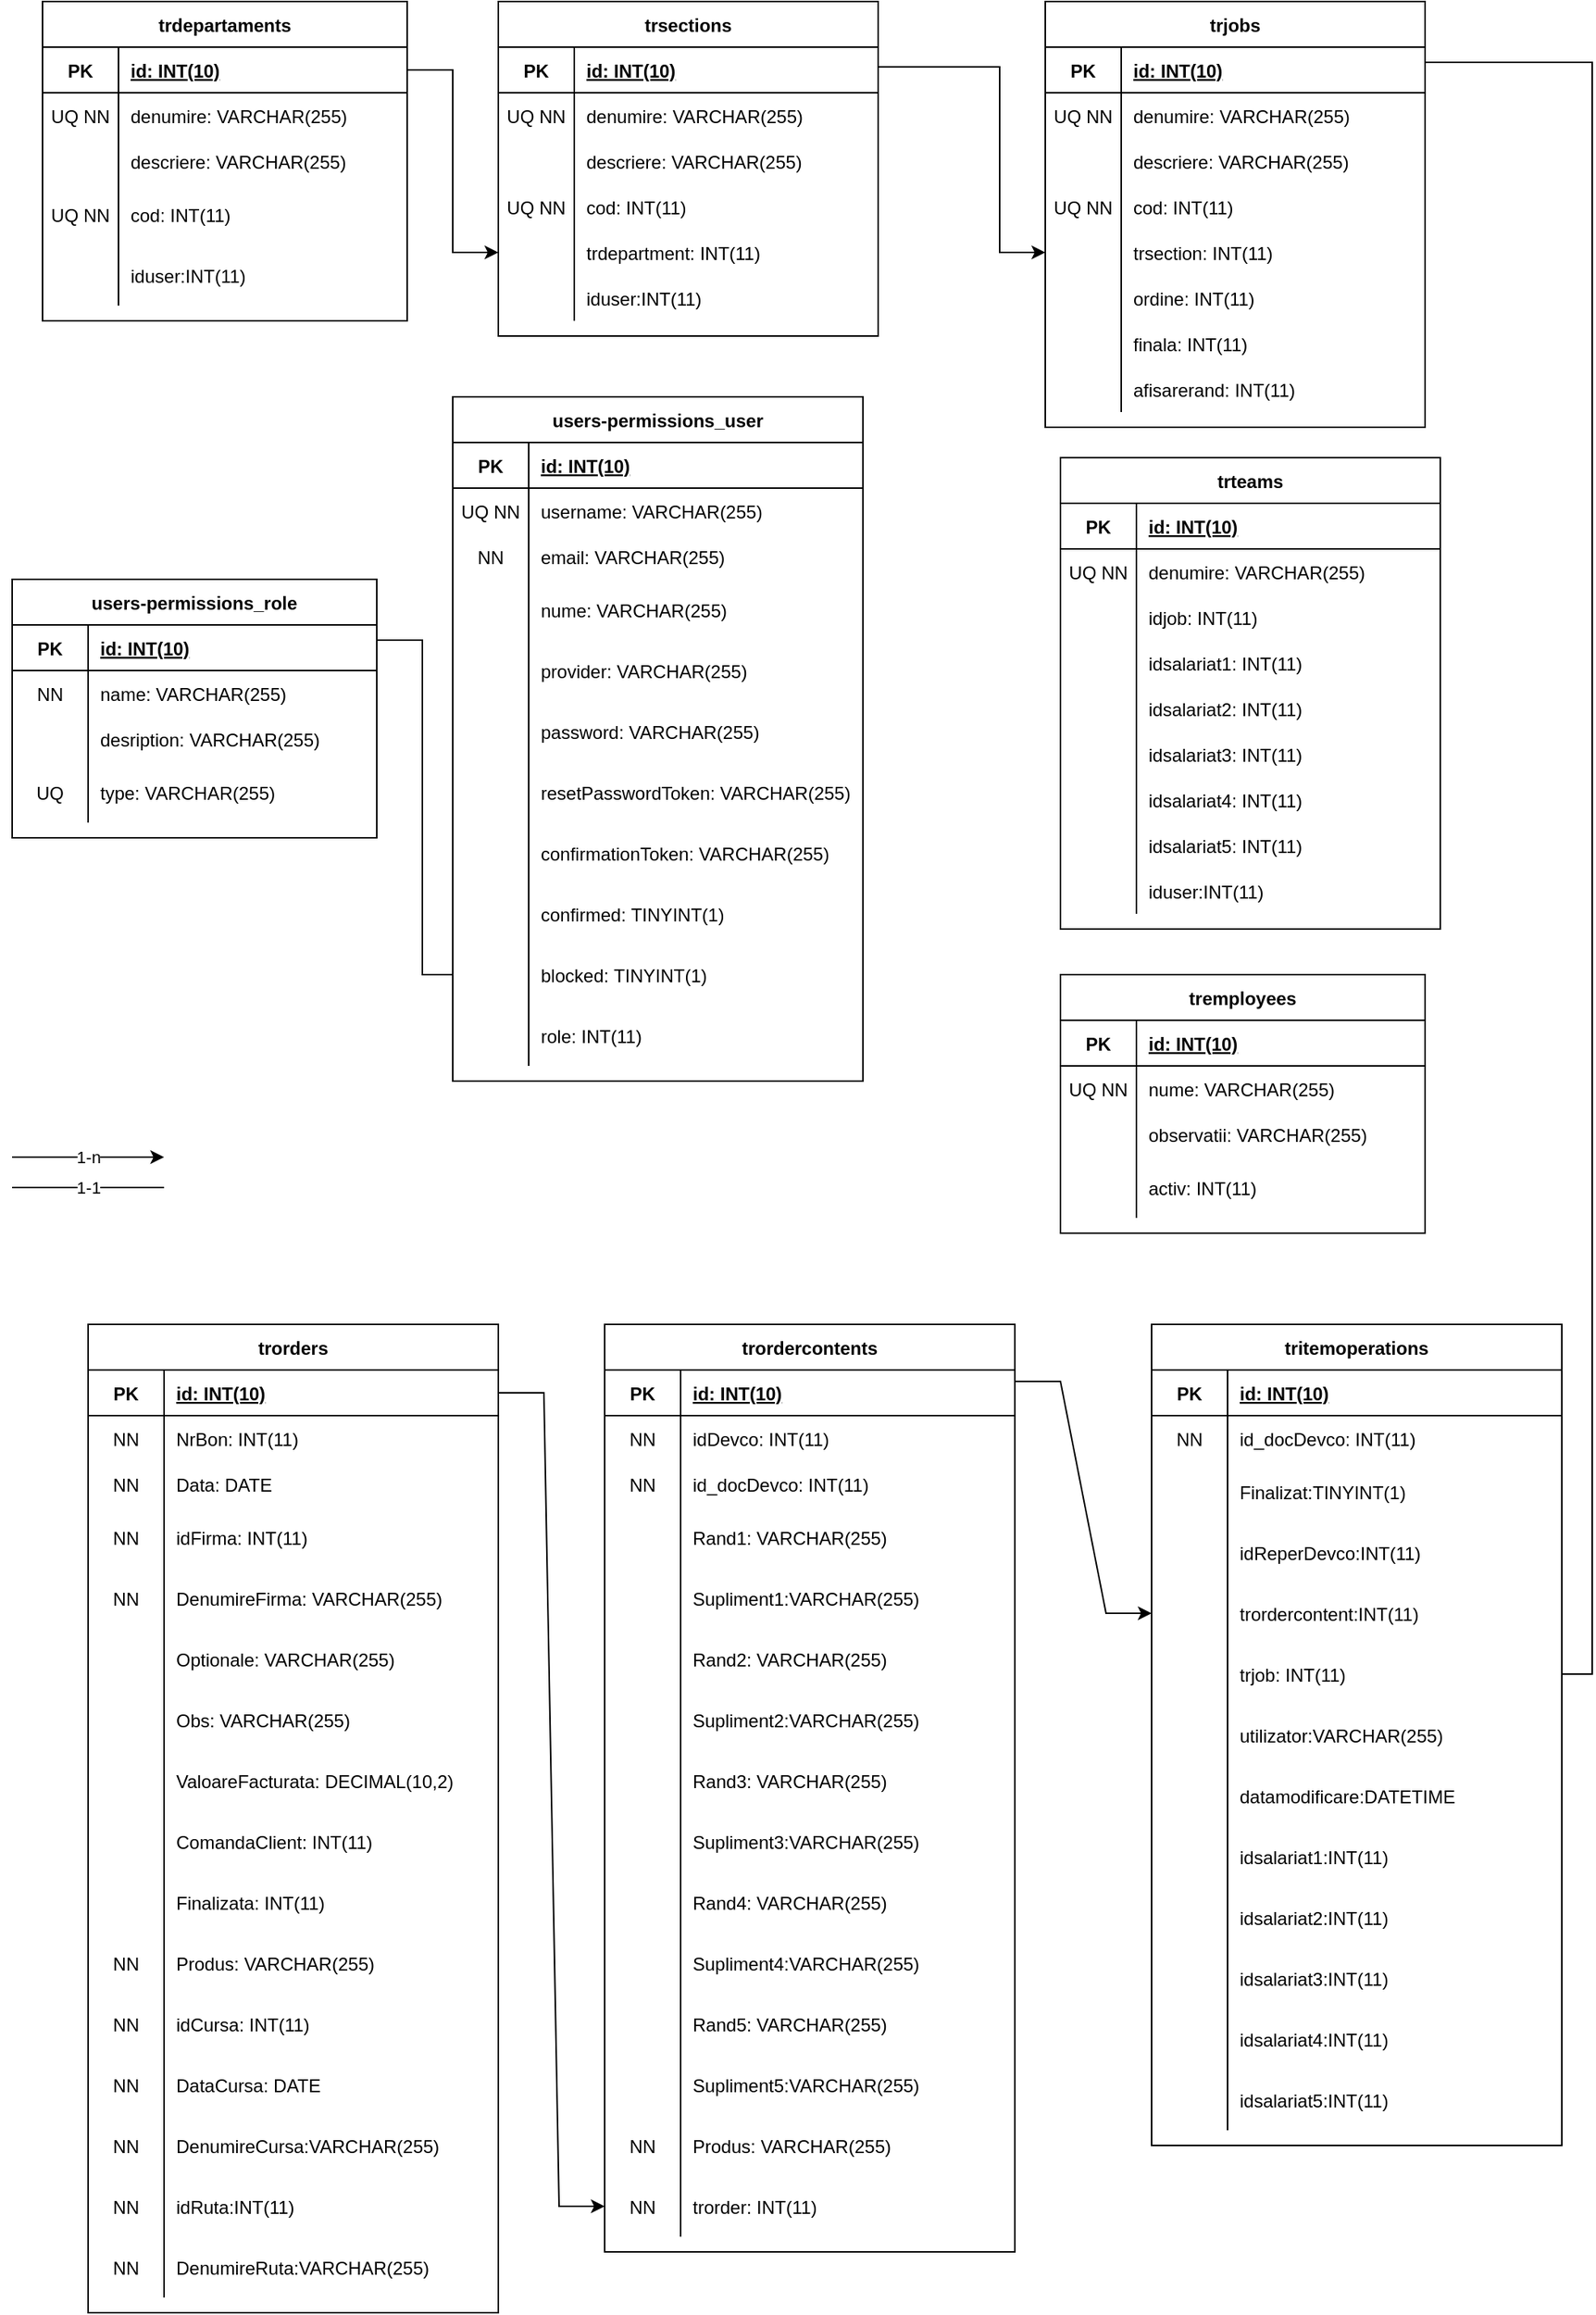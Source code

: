 <mxfile version="15.4.0" type="device"><diagram id="GXVcOKBEdv4xGzGCcxSq" name="Page-1"><mxGraphModel dx="1086" dy="798" grid="1" gridSize="10" guides="1" tooltips="1" connect="1" arrows="1" fold="1" page="1" pageScale="1" pageWidth="1169" pageHeight="827" math="0" shadow="0"><root><mxCell id="0"/><mxCell id="1" parent="0"/><mxCell id="lONEebSdiv2NRkrCUwCl-1" value="trdepartaments" style="shape=table;startSize=30;container=1;collapsible=1;childLayout=tableLayout;fixedRows=1;rowLines=0;fontStyle=1;align=center;resizeLast=1;" parent="1" vertex="1"><mxGeometry x="40" y="20" width="240" height="210" as="geometry"/></mxCell><mxCell id="lONEebSdiv2NRkrCUwCl-2" value="" style="shape=partialRectangle;collapsible=0;dropTarget=0;pointerEvents=0;fillColor=none;top=0;left=0;bottom=1;right=0;points=[[0,0.5],[1,0.5]];portConstraint=eastwest;" parent="lONEebSdiv2NRkrCUwCl-1" vertex="1"><mxGeometry y="30" width="240" height="30" as="geometry"/></mxCell><mxCell id="lONEebSdiv2NRkrCUwCl-3" value="PK" style="shape=partialRectangle;connectable=0;fillColor=none;top=0;left=0;bottom=0;right=0;fontStyle=1;overflow=hidden;" parent="lONEebSdiv2NRkrCUwCl-2" vertex="1"><mxGeometry width="50" height="30" as="geometry"><mxRectangle width="50" height="30" as="alternateBounds"/></mxGeometry></mxCell><mxCell id="lONEebSdiv2NRkrCUwCl-4" value="id: INT(10)" style="shape=partialRectangle;connectable=0;fillColor=none;top=0;left=0;bottom=0;right=0;align=left;spacingLeft=6;fontStyle=5;overflow=hidden;" parent="lONEebSdiv2NRkrCUwCl-2" vertex="1"><mxGeometry x="50" width="190" height="30" as="geometry"><mxRectangle width="190" height="30" as="alternateBounds"/></mxGeometry></mxCell><mxCell id="lONEebSdiv2NRkrCUwCl-5" value="" style="shape=partialRectangle;collapsible=0;dropTarget=0;pointerEvents=0;fillColor=none;top=0;left=0;bottom=0;right=0;points=[[0,0.5],[1,0.5]];portConstraint=eastwest;" parent="lONEebSdiv2NRkrCUwCl-1" vertex="1"><mxGeometry y="60" width="240" height="30" as="geometry"/></mxCell><mxCell id="lONEebSdiv2NRkrCUwCl-6" value="UQ NN" style="shape=partialRectangle;connectable=0;fillColor=none;top=0;left=0;bottom=0;right=0;editable=1;overflow=hidden;" parent="lONEebSdiv2NRkrCUwCl-5" vertex="1"><mxGeometry width="50" height="30" as="geometry"><mxRectangle width="50" height="30" as="alternateBounds"/></mxGeometry></mxCell><mxCell id="lONEebSdiv2NRkrCUwCl-7" value="denumire: VARCHAR(255)" style="shape=partialRectangle;connectable=0;fillColor=none;top=0;left=0;bottom=0;right=0;align=left;spacingLeft=6;overflow=hidden;" parent="lONEebSdiv2NRkrCUwCl-5" vertex="1"><mxGeometry x="50" width="190" height="30" as="geometry"><mxRectangle width="190" height="30" as="alternateBounds"/></mxGeometry></mxCell><mxCell id="lONEebSdiv2NRkrCUwCl-8" value="" style="shape=partialRectangle;collapsible=0;dropTarget=0;pointerEvents=0;fillColor=none;top=0;left=0;bottom=0;right=0;points=[[0,0.5],[1,0.5]];portConstraint=eastwest;" parent="lONEebSdiv2NRkrCUwCl-1" vertex="1"><mxGeometry y="90" width="240" height="30" as="geometry"/></mxCell><mxCell id="lONEebSdiv2NRkrCUwCl-9" value="" style="shape=partialRectangle;connectable=0;fillColor=none;top=0;left=0;bottom=0;right=0;editable=1;overflow=hidden;" parent="lONEebSdiv2NRkrCUwCl-8" vertex="1"><mxGeometry width="50" height="30" as="geometry"><mxRectangle width="50" height="30" as="alternateBounds"/></mxGeometry></mxCell><mxCell id="lONEebSdiv2NRkrCUwCl-10" value="descriere: VARCHAR(255)" style="shape=partialRectangle;connectable=0;fillColor=none;top=0;left=0;bottom=0;right=0;align=left;spacingLeft=6;overflow=hidden;" parent="lONEebSdiv2NRkrCUwCl-8" vertex="1"><mxGeometry x="50" width="190" height="30" as="geometry"><mxRectangle width="190" height="30" as="alternateBounds"/></mxGeometry></mxCell><mxCell id="lONEebSdiv2NRkrCUwCl-11" value="" style="shape=partialRectangle;collapsible=0;dropTarget=0;pointerEvents=0;fillColor=none;top=0;left=0;bottom=0;right=0;points=[[0,0.5],[1,0.5]];portConstraint=eastwest;" parent="lONEebSdiv2NRkrCUwCl-1" vertex="1"><mxGeometry y="120" width="240" height="40" as="geometry"/></mxCell><mxCell id="lONEebSdiv2NRkrCUwCl-12" value="UQ NN" style="shape=partialRectangle;connectable=0;fillColor=none;top=0;left=0;bottom=0;right=0;editable=1;overflow=hidden;" parent="lONEebSdiv2NRkrCUwCl-11" vertex="1"><mxGeometry width="50" height="40" as="geometry"><mxRectangle width="50" height="40" as="alternateBounds"/></mxGeometry></mxCell><mxCell id="lONEebSdiv2NRkrCUwCl-13" value="cod: INT(11)" style="shape=partialRectangle;connectable=0;fillColor=none;top=0;left=0;bottom=0;right=0;align=left;spacingLeft=6;overflow=hidden;" parent="lONEebSdiv2NRkrCUwCl-11" vertex="1"><mxGeometry x="50" width="190" height="40" as="geometry"><mxRectangle width="190" height="40" as="alternateBounds"/></mxGeometry></mxCell><mxCell id="lONEebSdiv2NRkrCUwCl-59" value="" style="shape=partialRectangle;collapsible=0;dropTarget=0;pointerEvents=0;fillColor=none;top=0;left=0;bottom=0;right=0;points=[[0,0.5],[1,0.5]];portConstraint=eastwest;" parent="lONEebSdiv2NRkrCUwCl-1" vertex="1"><mxGeometry y="160" width="240" height="40" as="geometry"/></mxCell><mxCell id="lONEebSdiv2NRkrCUwCl-60" value="" style="shape=partialRectangle;connectable=0;fillColor=none;top=0;left=0;bottom=0;right=0;editable=1;overflow=hidden;" parent="lONEebSdiv2NRkrCUwCl-59" vertex="1"><mxGeometry width="50" height="40" as="geometry"><mxRectangle width="50" height="40" as="alternateBounds"/></mxGeometry></mxCell><mxCell id="lONEebSdiv2NRkrCUwCl-61" value="iduser:INT(11)" style="shape=partialRectangle;connectable=0;fillColor=none;top=0;left=0;bottom=0;right=0;align=left;spacingLeft=6;overflow=hidden;" parent="lONEebSdiv2NRkrCUwCl-59" vertex="1"><mxGeometry x="50" width="190" height="40" as="geometry"><mxRectangle width="190" height="40" as="alternateBounds"/></mxGeometry></mxCell><mxCell id="lONEebSdiv2NRkrCUwCl-34" value="trsections" style="shape=table;startSize=30;container=1;collapsible=1;childLayout=tableLayout;fixedRows=1;rowLines=0;fontStyle=1;align=center;resizeLast=1;" parent="1" vertex="1"><mxGeometry x="340" y="20" width="250" height="220" as="geometry"/></mxCell><mxCell id="lONEebSdiv2NRkrCUwCl-35" value="" style="shape=partialRectangle;collapsible=0;dropTarget=0;pointerEvents=0;fillColor=none;top=0;left=0;bottom=1;right=0;points=[[0,0.5],[1,0.5]];portConstraint=eastwest;" parent="lONEebSdiv2NRkrCUwCl-34" vertex="1"><mxGeometry y="30" width="250" height="30" as="geometry"/></mxCell><mxCell id="lONEebSdiv2NRkrCUwCl-36" value="PK" style="shape=partialRectangle;connectable=0;fillColor=none;top=0;left=0;bottom=0;right=0;fontStyle=1;overflow=hidden;" parent="lONEebSdiv2NRkrCUwCl-35" vertex="1"><mxGeometry width="50" height="30" as="geometry"><mxRectangle width="50" height="30" as="alternateBounds"/></mxGeometry></mxCell><mxCell id="lONEebSdiv2NRkrCUwCl-37" value="id: INT(10)" style="shape=partialRectangle;connectable=0;fillColor=none;top=0;left=0;bottom=0;right=0;align=left;spacingLeft=6;fontStyle=5;overflow=hidden;" parent="lONEebSdiv2NRkrCUwCl-35" vertex="1"><mxGeometry x="50" width="200" height="30" as="geometry"><mxRectangle width="200" height="30" as="alternateBounds"/></mxGeometry></mxCell><mxCell id="lONEebSdiv2NRkrCUwCl-38" value="" style="shape=partialRectangle;collapsible=0;dropTarget=0;pointerEvents=0;fillColor=none;top=0;left=0;bottom=0;right=0;points=[[0,0.5],[1,0.5]];portConstraint=eastwest;" parent="lONEebSdiv2NRkrCUwCl-34" vertex="1"><mxGeometry y="60" width="250" height="30" as="geometry"/></mxCell><mxCell id="lONEebSdiv2NRkrCUwCl-39" value="UQ NN" style="shape=partialRectangle;connectable=0;fillColor=none;top=0;left=0;bottom=0;right=0;editable=1;overflow=hidden;" parent="lONEebSdiv2NRkrCUwCl-38" vertex="1"><mxGeometry width="50" height="30" as="geometry"><mxRectangle width="50" height="30" as="alternateBounds"/></mxGeometry></mxCell><mxCell id="lONEebSdiv2NRkrCUwCl-40" value="denumire: VARCHAR(255)" style="shape=partialRectangle;connectable=0;fillColor=none;top=0;left=0;bottom=0;right=0;align=left;spacingLeft=6;overflow=hidden;" parent="lONEebSdiv2NRkrCUwCl-38" vertex="1"><mxGeometry x="50" width="200" height="30" as="geometry"><mxRectangle width="200" height="30" as="alternateBounds"/></mxGeometry></mxCell><mxCell id="lONEebSdiv2NRkrCUwCl-41" value="" style="shape=partialRectangle;collapsible=0;dropTarget=0;pointerEvents=0;fillColor=none;top=0;left=0;bottom=0;right=0;points=[[0,0.5],[1,0.5]];portConstraint=eastwest;" parent="lONEebSdiv2NRkrCUwCl-34" vertex="1"><mxGeometry y="90" width="250" height="30" as="geometry"/></mxCell><mxCell id="lONEebSdiv2NRkrCUwCl-42" value="" style="shape=partialRectangle;connectable=0;fillColor=none;top=0;left=0;bottom=0;right=0;editable=1;overflow=hidden;" parent="lONEebSdiv2NRkrCUwCl-41" vertex="1"><mxGeometry width="50" height="30" as="geometry"><mxRectangle width="50" height="30" as="alternateBounds"/></mxGeometry></mxCell><mxCell id="lONEebSdiv2NRkrCUwCl-43" value="descriere: VARCHAR(255)" style="shape=partialRectangle;connectable=0;fillColor=none;top=0;left=0;bottom=0;right=0;align=left;spacingLeft=6;overflow=hidden;" parent="lONEebSdiv2NRkrCUwCl-41" vertex="1"><mxGeometry x="50" width="200" height="30" as="geometry"><mxRectangle width="200" height="30" as="alternateBounds"/></mxGeometry></mxCell><mxCell id="lONEebSdiv2NRkrCUwCl-44" value="" style="shape=partialRectangle;collapsible=0;dropTarget=0;pointerEvents=0;fillColor=none;top=0;left=0;bottom=0;right=0;points=[[0,0.5],[1,0.5]];portConstraint=eastwest;" parent="lONEebSdiv2NRkrCUwCl-34" vertex="1"><mxGeometry y="120" width="250" height="30" as="geometry"/></mxCell><mxCell id="lONEebSdiv2NRkrCUwCl-45" value="UQ NN" style="shape=partialRectangle;connectable=0;fillColor=none;top=0;left=0;bottom=0;right=0;editable=1;overflow=hidden;" parent="lONEebSdiv2NRkrCUwCl-44" vertex="1"><mxGeometry width="50" height="30" as="geometry"><mxRectangle width="50" height="30" as="alternateBounds"/></mxGeometry></mxCell><mxCell id="lONEebSdiv2NRkrCUwCl-46" value="cod: INT(11)" style="shape=partialRectangle;connectable=0;fillColor=none;top=0;left=0;bottom=0;right=0;align=left;spacingLeft=6;overflow=hidden;" parent="lONEebSdiv2NRkrCUwCl-44" vertex="1"><mxGeometry x="50" width="200" height="30" as="geometry"><mxRectangle width="200" height="30" as="alternateBounds"/></mxGeometry></mxCell><mxCell id="lONEebSdiv2NRkrCUwCl-47" value="" style="shape=partialRectangle;collapsible=0;dropTarget=0;pointerEvents=0;fillColor=none;top=0;left=0;bottom=0;right=0;points=[[0,0.5],[1,0.5]];portConstraint=eastwest;" parent="lONEebSdiv2NRkrCUwCl-34" vertex="1"><mxGeometry y="150" width="250" height="30" as="geometry"/></mxCell><mxCell id="lONEebSdiv2NRkrCUwCl-48" value="" style="shape=partialRectangle;connectable=0;fillColor=none;top=0;left=0;bottom=0;right=0;editable=1;overflow=hidden;" parent="lONEebSdiv2NRkrCUwCl-47" vertex="1"><mxGeometry width="50" height="30" as="geometry"><mxRectangle width="50" height="30" as="alternateBounds"/></mxGeometry></mxCell><mxCell id="lONEebSdiv2NRkrCUwCl-49" value="trdepartment: INT(11)" style="shape=partialRectangle;connectable=0;fillColor=none;top=0;left=0;bottom=0;right=0;align=left;spacingLeft=6;overflow=hidden;" parent="lONEebSdiv2NRkrCUwCl-47" vertex="1"><mxGeometry x="50" width="200" height="30" as="geometry"><mxRectangle width="200" height="30" as="alternateBounds"/></mxGeometry></mxCell><mxCell id="lONEebSdiv2NRkrCUwCl-50" value="" style="shape=partialRectangle;collapsible=0;dropTarget=0;pointerEvents=0;fillColor=none;top=0;left=0;bottom=0;right=0;points=[[0,0.5],[1,0.5]];portConstraint=eastwest;" parent="lONEebSdiv2NRkrCUwCl-34" vertex="1"><mxGeometry y="180" width="250" height="30" as="geometry"/></mxCell><mxCell id="lONEebSdiv2NRkrCUwCl-51" value="" style="shape=partialRectangle;connectable=0;fillColor=none;top=0;left=0;bottom=0;right=0;editable=1;overflow=hidden;" parent="lONEebSdiv2NRkrCUwCl-50" vertex="1"><mxGeometry width="50" height="30" as="geometry"><mxRectangle width="50" height="30" as="alternateBounds"/></mxGeometry></mxCell><mxCell id="lONEebSdiv2NRkrCUwCl-52" value="iduser:INT(11)" style="shape=partialRectangle;connectable=0;fillColor=none;top=0;left=0;bottom=0;right=0;align=left;spacingLeft=6;overflow=hidden;" parent="lONEebSdiv2NRkrCUwCl-50" vertex="1"><mxGeometry x="50" width="200" height="30" as="geometry"><mxRectangle width="200" height="30" as="alternateBounds"/></mxGeometry></mxCell><mxCell id="lONEebSdiv2NRkrCUwCl-54" value="" style="endArrow=classic;html=1;rounded=0;edgeStyle=orthogonalEdgeStyle;" parent="1" source="lONEebSdiv2NRkrCUwCl-2" target="lONEebSdiv2NRkrCUwCl-47" edge="1"><mxGeometry width="50" height="50" relative="1" as="geometry"><mxPoint x="250" y="100" as="sourcePoint"/><mxPoint x="300" y="50" as="targetPoint"/></mxGeometry></mxCell><mxCell id="lONEebSdiv2NRkrCUwCl-55" value="" style="shape=partialRectangle;collapsible=0;dropTarget=0;pointerEvents=0;fillColor=none;top=0;left=0;bottom=0;right=0;points=[[0,0.5],[1,0.5]];portConstraint=eastwest;" parent="1" vertex="1"><mxGeometry x="330" y="300" width="250" height="30" as="geometry"/></mxCell><mxCell id="lONEebSdiv2NRkrCUwCl-56" value="" style="shape=partialRectangle;connectable=0;fillColor=none;top=0;left=0;bottom=0;right=0;editable=1;overflow=hidden;" parent="lONEebSdiv2NRkrCUwCl-55" vertex="1"><mxGeometry width="50" height="30" as="geometry"><mxRectangle width="50" height="30" as="alternateBounds"/></mxGeometry></mxCell><mxCell id="lONEebSdiv2NRkrCUwCl-62" value="trjobs" style="shape=table;startSize=30;container=1;collapsible=1;childLayout=tableLayout;fixedRows=1;rowLines=0;fontStyle=1;align=center;resizeLast=1;" parent="1" vertex="1"><mxGeometry x="700" y="20" width="250" height="280" as="geometry"/></mxCell><mxCell id="lONEebSdiv2NRkrCUwCl-63" value="" style="shape=partialRectangle;collapsible=0;dropTarget=0;pointerEvents=0;fillColor=none;top=0;left=0;bottom=1;right=0;points=[[0,0.5],[1,0.5]];portConstraint=eastwest;" parent="lONEebSdiv2NRkrCUwCl-62" vertex="1"><mxGeometry y="30" width="250" height="30" as="geometry"/></mxCell><mxCell id="lONEebSdiv2NRkrCUwCl-64" value="PK" style="shape=partialRectangle;connectable=0;fillColor=none;top=0;left=0;bottom=0;right=0;fontStyle=1;overflow=hidden;" parent="lONEebSdiv2NRkrCUwCl-63" vertex="1"><mxGeometry width="50" height="30" as="geometry"><mxRectangle width="50" height="30" as="alternateBounds"/></mxGeometry></mxCell><mxCell id="lONEebSdiv2NRkrCUwCl-65" value="id: INT(10)" style="shape=partialRectangle;connectable=0;fillColor=none;top=0;left=0;bottom=0;right=0;align=left;spacingLeft=6;fontStyle=5;overflow=hidden;" parent="lONEebSdiv2NRkrCUwCl-63" vertex="1"><mxGeometry x="50" width="200" height="30" as="geometry"><mxRectangle width="200" height="30" as="alternateBounds"/></mxGeometry></mxCell><mxCell id="lONEebSdiv2NRkrCUwCl-66" value="" style="shape=partialRectangle;collapsible=0;dropTarget=0;pointerEvents=0;fillColor=none;top=0;left=0;bottom=0;right=0;points=[[0,0.5],[1,0.5]];portConstraint=eastwest;" parent="lONEebSdiv2NRkrCUwCl-62" vertex="1"><mxGeometry y="60" width="250" height="30" as="geometry"/></mxCell><mxCell id="lONEebSdiv2NRkrCUwCl-67" value="UQ NN" style="shape=partialRectangle;connectable=0;fillColor=none;top=0;left=0;bottom=0;right=0;editable=1;overflow=hidden;" parent="lONEebSdiv2NRkrCUwCl-66" vertex="1"><mxGeometry width="50" height="30" as="geometry"><mxRectangle width="50" height="30" as="alternateBounds"/></mxGeometry></mxCell><mxCell id="lONEebSdiv2NRkrCUwCl-68" value="denumire: VARCHAR(255)" style="shape=partialRectangle;connectable=0;fillColor=none;top=0;left=0;bottom=0;right=0;align=left;spacingLeft=6;overflow=hidden;" parent="lONEebSdiv2NRkrCUwCl-66" vertex="1"><mxGeometry x="50" width="200" height="30" as="geometry"><mxRectangle width="200" height="30" as="alternateBounds"/></mxGeometry></mxCell><mxCell id="lONEebSdiv2NRkrCUwCl-69" value="" style="shape=partialRectangle;collapsible=0;dropTarget=0;pointerEvents=0;fillColor=none;top=0;left=0;bottom=0;right=0;points=[[0,0.5],[1,0.5]];portConstraint=eastwest;" parent="lONEebSdiv2NRkrCUwCl-62" vertex="1"><mxGeometry y="90" width="250" height="30" as="geometry"/></mxCell><mxCell id="lONEebSdiv2NRkrCUwCl-70" value="" style="shape=partialRectangle;connectable=0;fillColor=none;top=0;left=0;bottom=0;right=0;editable=1;overflow=hidden;" parent="lONEebSdiv2NRkrCUwCl-69" vertex="1"><mxGeometry width="50" height="30" as="geometry"><mxRectangle width="50" height="30" as="alternateBounds"/></mxGeometry></mxCell><mxCell id="lONEebSdiv2NRkrCUwCl-71" value="descriere: VARCHAR(255)" style="shape=partialRectangle;connectable=0;fillColor=none;top=0;left=0;bottom=0;right=0;align=left;spacingLeft=6;overflow=hidden;" parent="lONEebSdiv2NRkrCUwCl-69" vertex="1"><mxGeometry x="50" width="200" height="30" as="geometry"><mxRectangle width="200" height="30" as="alternateBounds"/></mxGeometry></mxCell><mxCell id="lONEebSdiv2NRkrCUwCl-72" value="" style="shape=partialRectangle;collapsible=0;dropTarget=0;pointerEvents=0;fillColor=none;top=0;left=0;bottom=0;right=0;points=[[0,0.5],[1,0.5]];portConstraint=eastwest;" parent="lONEebSdiv2NRkrCUwCl-62" vertex="1"><mxGeometry y="120" width="250" height="30" as="geometry"/></mxCell><mxCell id="lONEebSdiv2NRkrCUwCl-73" value="UQ NN" style="shape=partialRectangle;connectable=0;fillColor=none;top=0;left=0;bottom=0;right=0;editable=1;overflow=hidden;" parent="lONEebSdiv2NRkrCUwCl-72" vertex="1"><mxGeometry width="50" height="30" as="geometry"><mxRectangle width="50" height="30" as="alternateBounds"/></mxGeometry></mxCell><mxCell id="lONEebSdiv2NRkrCUwCl-74" value="cod: INT(11)" style="shape=partialRectangle;connectable=0;fillColor=none;top=0;left=0;bottom=0;right=0;align=left;spacingLeft=6;overflow=hidden;" parent="lONEebSdiv2NRkrCUwCl-72" vertex="1"><mxGeometry x="50" width="200" height="30" as="geometry"><mxRectangle width="200" height="30" as="alternateBounds"/></mxGeometry></mxCell><mxCell id="lONEebSdiv2NRkrCUwCl-75" value="" style="shape=partialRectangle;collapsible=0;dropTarget=0;pointerEvents=0;fillColor=none;top=0;left=0;bottom=0;right=0;points=[[0,0.5],[1,0.5]];portConstraint=eastwest;" parent="lONEebSdiv2NRkrCUwCl-62" vertex="1"><mxGeometry y="150" width="250" height="30" as="geometry"/></mxCell><mxCell id="lONEebSdiv2NRkrCUwCl-76" value="" style="shape=partialRectangle;connectable=0;fillColor=none;top=0;left=0;bottom=0;right=0;editable=1;overflow=hidden;" parent="lONEebSdiv2NRkrCUwCl-75" vertex="1"><mxGeometry width="50" height="30" as="geometry"><mxRectangle width="50" height="30" as="alternateBounds"/></mxGeometry></mxCell><mxCell id="lONEebSdiv2NRkrCUwCl-77" value="trsection: INT(11)" style="shape=partialRectangle;connectable=0;fillColor=none;top=0;left=0;bottom=0;right=0;align=left;spacingLeft=6;overflow=hidden;" parent="lONEebSdiv2NRkrCUwCl-75" vertex="1"><mxGeometry x="50" width="200" height="30" as="geometry"><mxRectangle width="200" height="30" as="alternateBounds"/></mxGeometry></mxCell><mxCell id="lONEebSdiv2NRkrCUwCl-78" value="" style="shape=partialRectangle;collapsible=0;dropTarget=0;pointerEvents=0;fillColor=none;top=0;left=0;bottom=0;right=0;points=[[0,0.5],[1,0.5]];portConstraint=eastwest;" parent="lONEebSdiv2NRkrCUwCl-62" vertex="1"><mxGeometry y="180" width="250" height="30" as="geometry"/></mxCell><mxCell id="lONEebSdiv2NRkrCUwCl-79" value="" style="shape=partialRectangle;connectable=0;fillColor=none;top=0;left=0;bottom=0;right=0;editable=1;overflow=hidden;" parent="lONEebSdiv2NRkrCUwCl-78" vertex="1"><mxGeometry width="50" height="30" as="geometry"><mxRectangle width="50" height="30" as="alternateBounds"/></mxGeometry></mxCell><mxCell id="lONEebSdiv2NRkrCUwCl-80" value="ordine: INT(11)" style="shape=partialRectangle;connectable=0;fillColor=none;top=0;left=0;bottom=0;right=0;align=left;spacingLeft=6;overflow=hidden;" parent="lONEebSdiv2NRkrCUwCl-78" vertex="1"><mxGeometry x="50" width="200" height="30" as="geometry"><mxRectangle width="200" height="30" as="alternateBounds"/></mxGeometry></mxCell><mxCell id="lONEebSdiv2NRkrCUwCl-81" value="" style="shape=partialRectangle;collapsible=0;dropTarget=0;pointerEvents=0;fillColor=none;top=0;left=0;bottom=0;right=0;points=[[0,0.5],[1,0.5]];portConstraint=eastwest;" parent="lONEebSdiv2NRkrCUwCl-62" vertex="1"><mxGeometry y="210" width="250" height="30" as="geometry"/></mxCell><mxCell id="lONEebSdiv2NRkrCUwCl-82" value="" style="shape=partialRectangle;connectable=0;fillColor=none;top=0;left=0;bottom=0;right=0;editable=1;overflow=hidden;" parent="lONEebSdiv2NRkrCUwCl-81" vertex="1"><mxGeometry width="50" height="30" as="geometry"><mxRectangle width="50" height="30" as="alternateBounds"/></mxGeometry></mxCell><mxCell id="lONEebSdiv2NRkrCUwCl-83" value="finala: INT(11)" style="shape=partialRectangle;connectable=0;fillColor=none;top=0;left=0;bottom=0;right=0;align=left;spacingLeft=6;overflow=hidden;" parent="lONEebSdiv2NRkrCUwCl-81" vertex="1"><mxGeometry x="50" width="200" height="30" as="geometry"><mxRectangle width="200" height="30" as="alternateBounds"/></mxGeometry></mxCell><mxCell id="lONEebSdiv2NRkrCUwCl-84" value="" style="shape=partialRectangle;collapsible=0;dropTarget=0;pointerEvents=0;fillColor=none;top=0;left=0;bottom=0;right=0;points=[[0,0.5],[1,0.5]];portConstraint=eastwest;" parent="lONEebSdiv2NRkrCUwCl-62" vertex="1"><mxGeometry y="240" width="250" height="30" as="geometry"/></mxCell><mxCell id="lONEebSdiv2NRkrCUwCl-85" value="" style="shape=partialRectangle;connectable=0;fillColor=none;top=0;left=0;bottom=0;right=0;editable=1;overflow=hidden;" parent="lONEebSdiv2NRkrCUwCl-84" vertex="1"><mxGeometry width="50" height="30" as="geometry"><mxRectangle width="50" height="30" as="alternateBounds"/></mxGeometry></mxCell><mxCell id="lONEebSdiv2NRkrCUwCl-86" value="afisarerand: INT(11)" style="shape=partialRectangle;connectable=0;fillColor=none;top=0;left=0;bottom=0;right=0;align=left;spacingLeft=6;overflow=hidden;" parent="lONEebSdiv2NRkrCUwCl-84" vertex="1"><mxGeometry x="50" width="200" height="30" as="geometry"><mxRectangle width="200" height="30" as="alternateBounds"/></mxGeometry></mxCell><mxCell id="lONEebSdiv2NRkrCUwCl-87" value="" style="endArrow=classic;html=1;rounded=0;edgeStyle=orthogonalEdgeStyle;" parent="1" target="lONEebSdiv2NRkrCUwCl-75" edge="1"><mxGeometry width="50" height="50" relative="1" as="geometry"><mxPoint x="590" y="67.5" as="sourcePoint"/><mxPoint x="670" y="187.5" as="targetPoint"/><Array as="points"><mxPoint x="590" y="63"/><mxPoint x="670" y="63"/><mxPoint x="670" y="185"/></Array></mxGeometry></mxCell><mxCell id="lONEebSdiv2NRkrCUwCl-89" value="trteams" style="shape=table;startSize=30;container=1;collapsible=1;childLayout=tableLayout;fixedRows=1;rowLines=0;fontStyle=1;align=center;resizeLast=1;" parent="1" vertex="1"><mxGeometry x="710" y="320" width="250" height="310" as="geometry"/></mxCell><mxCell id="lONEebSdiv2NRkrCUwCl-90" value="" style="shape=partialRectangle;collapsible=0;dropTarget=0;pointerEvents=0;fillColor=none;top=0;left=0;bottom=1;right=0;points=[[0,0.5],[1,0.5]];portConstraint=eastwest;" parent="lONEebSdiv2NRkrCUwCl-89" vertex="1"><mxGeometry y="30" width="250" height="30" as="geometry"/></mxCell><mxCell id="lONEebSdiv2NRkrCUwCl-91" value="PK" style="shape=partialRectangle;connectable=0;fillColor=none;top=0;left=0;bottom=0;right=0;fontStyle=1;overflow=hidden;" parent="lONEebSdiv2NRkrCUwCl-90" vertex="1"><mxGeometry width="50" height="30" as="geometry"><mxRectangle width="50" height="30" as="alternateBounds"/></mxGeometry></mxCell><mxCell id="lONEebSdiv2NRkrCUwCl-92" value="id: INT(10)" style="shape=partialRectangle;connectable=0;fillColor=none;top=0;left=0;bottom=0;right=0;align=left;spacingLeft=6;fontStyle=5;overflow=hidden;" parent="lONEebSdiv2NRkrCUwCl-90" vertex="1"><mxGeometry x="50" width="200" height="30" as="geometry"><mxRectangle width="200" height="30" as="alternateBounds"/></mxGeometry></mxCell><mxCell id="lONEebSdiv2NRkrCUwCl-93" value="" style="shape=partialRectangle;collapsible=0;dropTarget=0;pointerEvents=0;fillColor=none;top=0;left=0;bottom=0;right=0;points=[[0,0.5],[1,0.5]];portConstraint=eastwest;" parent="lONEebSdiv2NRkrCUwCl-89" vertex="1"><mxGeometry y="60" width="250" height="30" as="geometry"/></mxCell><mxCell id="lONEebSdiv2NRkrCUwCl-94" value="UQ NN" style="shape=partialRectangle;connectable=0;fillColor=none;top=0;left=0;bottom=0;right=0;editable=1;overflow=hidden;" parent="lONEebSdiv2NRkrCUwCl-93" vertex="1"><mxGeometry width="50" height="30" as="geometry"><mxRectangle width="50" height="30" as="alternateBounds"/></mxGeometry></mxCell><mxCell id="lONEebSdiv2NRkrCUwCl-95" value="denumire: VARCHAR(255)" style="shape=partialRectangle;connectable=0;fillColor=none;top=0;left=0;bottom=0;right=0;align=left;spacingLeft=6;overflow=hidden;" parent="lONEebSdiv2NRkrCUwCl-93" vertex="1"><mxGeometry x="50" width="200" height="30" as="geometry"><mxRectangle width="200" height="30" as="alternateBounds"/></mxGeometry></mxCell><mxCell id="lONEebSdiv2NRkrCUwCl-96" value="" style="shape=partialRectangle;collapsible=0;dropTarget=0;pointerEvents=0;fillColor=none;top=0;left=0;bottom=0;right=0;points=[[0,0.5],[1,0.5]];portConstraint=eastwest;" parent="lONEebSdiv2NRkrCUwCl-89" vertex="1"><mxGeometry y="90" width="250" height="30" as="geometry"/></mxCell><mxCell id="lONEebSdiv2NRkrCUwCl-97" value="" style="shape=partialRectangle;connectable=0;fillColor=none;top=0;left=0;bottom=0;right=0;editable=1;overflow=hidden;" parent="lONEebSdiv2NRkrCUwCl-96" vertex="1"><mxGeometry width="50" height="30" as="geometry"><mxRectangle width="50" height="30" as="alternateBounds"/></mxGeometry></mxCell><mxCell id="lONEebSdiv2NRkrCUwCl-98" value="idjob: INT(11)" style="shape=partialRectangle;connectable=0;fillColor=none;top=0;left=0;bottom=0;right=0;align=left;spacingLeft=6;overflow=hidden;" parent="lONEebSdiv2NRkrCUwCl-96" vertex="1"><mxGeometry x="50" width="200" height="30" as="geometry"><mxRectangle width="200" height="30" as="alternateBounds"/></mxGeometry></mxCell><mxCell id="lONEebSdiv2NRkrCUwCl-99" value="" style="shape=partialRectangle;collapsible=0;dropTarget=0;pointerEvents=0;fillColor=none;top=0;left=0;bottom=0;right=0;points=[[0,0.5],[1,0.5]];portConstraint=eastwest;" parent="lONEebSdiv2NRkrCUwCl-89" vertex="1"><mxGeometry y="120" width="250" height="30" as="geometry"/></mxCell><mxCell id="lONEebSdiv2NRkrCUwCl-100" value="" style="shape=partialRectangle;connectable=0;fillColor=none;top=0;left=0;bottom=0;right=0;editable=1;overflow=hidden;" parent="lONEebSdiv2NRkrCUwCl-99" vertex="1"><mxGeometry width="50" height="30" as="geometry"><mxRectangle width="50" height="30" as="alternateBounds"/></mxGeometry></mxCell><mxCell id="lONEebSdiv2NRkrCUwCl-101" value="idsalariat1: INT(11)" style="shape=partialRectangle;connectable=0;fillColor=none;top=0;left=0;bottom=0;right=0;align=left;spacingLeft=6;overflow=hidden;" parent="lONEebSdiv2NRkrCUwCl-99" vertex="1"><mxGeometry x="50" width="200" height="30" as="geometry"><mxRectangle width="200" height="30" as="alternateBounds"/></mxGeometry></mxCell><mxCell id="lONEebSdiv2NRkrCUwCl-102" value="" style="shape=partialRectangle;collapsible=0;dropTarget=0;pointerEvents=0;fillColor=none;top=0;left=0;bottom=0;right=0;points=[[0,0.5],[1,0.5]];portConstraint=eastwest;" parent="lONEebSdiv2NRkrCUwCl-89" vertex="1"><mxGeometry y="150" width="250" height="30" as="geometry"/></mxCell><mxCell id="lONEebSdiv2NRkrCUwCl-103" value="" style="shape=partialRectangle;connectable=0;fillColor=none;top=0;left=0;bottom=0;right=0;editable=1;overflow=hidden;" parent="lONEebSdiv2NRkrCUwCl-102" vertex="1"><mxGeometry width="50" height="30" as="geometry"><mxRectangle width="50" height="30" as="alternateBounds"/></mxGeometry></mxCell><mxCell id="lONEebSdiv2NRkrCUwCl-104" value="idsalariat2: INT(11)" style="shape=partialRectangle;connectable=0;fillColor=none;top=0;left=0;bottom=0;right=0;align=left;spacingLeft=6;overflow=hidden;" parent="lONEebSdiv2NRkrCUwCl-102" vertex="1"><mxGeometry x="50" width="200" height="30" as="geometry"><mxRectangle width="200" height="30" as="alternateBounds"/></mxGeometry></mxCell><mxCell id="lONEebSdiv2NRkrCUwCl-105" value="" style="shape=partialRectangle;collapsible=0;dropTarget=0;pointerEvents=0;fillColor=none;top=0;left=0;bottom=0;right=0;points=[[0,0.5],[1,0.5]];portConstraint=eastwest;" parent="lONEebSdiv2NRkrCUwCl-89" vertex="1"><mxGeometry y="180" width="250" height="30" as="geometry"/></mxCell><mxCell id="lONEebSdiv2NRkrCUwCl-106" value="" style="shape=partialRectangle;connectable=0;fillColor=none;top=0;left=0;bottom=0;right=0;editable=1;overflow=hidden;" parent="lONEebSdiv2NRkrCUwCl-105" vertex="1"><mxGeometry width="50" height="30" as="geometry"><mxRectangle width="50" height="30" as="alternateBounds"/></mxGeometry></mxCell><mxCell id="lONEebSdiv2NRkrCUwCl-107" value="idsalariat3: INT(11)" style="shape=partialRectangle;connectable=0;fillColor=none;top=0;left=0;bottom=0;right=0;align=left;spacingLeft=6;overflow=hidden;" parent="lONEebSdiv2NRkrCUwCl-105" vertex="1"><mxGeometry x="50" width="200" height="30" as="geometry"><mxRectangle width="200" height="30" as="alternateBounds"/></mxGeometry></mxCell><mxCell id="lONEebSdiv2NRkrCUwCl-108" value="" style="shape=partialRectangle;collapsible=0;dropTarget=0;pointerEvents=0;fillColor=none;top=0;left=0;bottom=0;right=0;points=[[0,0.5],[1,0.5]];portConstraint=eastwest;" parent="lONEebSdiv2NRkrCUwCl-89" vertex="1"><mxGeometry y="210" width="250" height="30" as="geometry"/></mxCell><mxCell id="lONEebSdiv2NRkrCUwCl-109" value="" style="shape=partialRectangle;connectable=0;fillColor=none;top=0;left=0;bottom=0;right=0;editable=1;overflow=hidden;" parent="lONEebSdiv2NRkrCUwCl-108" vertex="1"><mxGeometry width="50" height="30" as="geometry"><mxRectangle width="50" height="30" as="alternateBounds"/></mxGeometry></mxCell><mxCell id="lONEebSdiv2NRkrCUwCl-110" value="idsalariat4: INT(11)" style="shape=partialRectangle;connectable=0;fillColor=none;top=0;left=0;bottom=0;right=0;align=left;spacingLeft=6;overflow=hidden;" parent="lONEebSdiv2NRkrCUwCl-108" vertex="1"><mxGeometry x="50" width="200" height="30" as="geometry"><mxRectangle width="200" height="30" as="alternateBounds"/></mxGeometry></mxCell><mxCell id="lONEebSdiv2NRkrCUwCl-111" value="" style="shape=partialRectangle;collapsible=0;dropTarget=0;pointerEvents=0;fillColor=none;top=0;left=0;bottom=0;right=0;points=[[0,0.5],[1,0.5]];portConstraint=eastwest;" parent="lONEebSdiv2NRkrCUwCl-89" vertex="1"><mxGeometry y="240" width="250" height="30" as="geometry"/></mxCell><mxCell id="lONEebSdiv2NRkrCUwCl-112" value="" style="shape=partialRectangle;connectable=0;fillColor=none;top=0;left=0;bottom=0;right=0;editable=1;overflow=hidden;" parent="lONEebSdiv2NRkrCUwCl-111" vertex="1"><mxGeometry width="50" height="30" as="geometry"><mxRectangle width="50" height="30" as="alternateBounds"/></mxGeometry></mxCell><mxCell id="lONEebSdiv2NRkrCUwCl-113" value="idsalariat5: INT(11)" style="shape=partialRectangle;connectable=0;fillColor=none;top=0;left=0;bottom=0;right=0;align=left;spacingLeft=6;overflow=hidden;" parent="lONEebSdiv2NRkrCUwCl-111" vertex="1"><mxGeometry x="50" width="200" height="30" as="geometry"><mxRectangle width="200" height="30" as="alternateBounds"/></mxGeometry></mxCell><mxCell id="lONEebSdiv2NRkrCUwCl-114" value="" style="shape=partialRectangle;collapsible=0;dropTarget=0;pointerEvents=0;fillColor=none;top=0;left=0;bottom=0;right=0;points=[[0,0.5],[1,0.5]];portConstraint=eastwest;" parent="lONEebSdiv2NRkrCUwCl-89" vertex="1"><mxGeometry y="270" width="250" height="30" as="geometry"/></mxCell><mxCell id="lONEebSdiv2NRkrCUwCl-115" value="" style="shape=partialRectangle;connectable=0;fillColor=none;top=0;left=0;bottom=0;right=0;editable=1;overflow=hidden;" parent="lONEebSdiv2NRkrCUwCl-114" vertex="1"><mxGeometry width="50" height="30" as="geometry"><mxRectangle width="50" height="30" as="alternateBounds"/></mxGeometry></mxCell><mxCell id="lONEebSdiv2NRkrCUwCl-116" value="iduser:INT(11)" style="shape=partialRectangle;connectable=0;fillColor=none;top=0;left=0;bottom=0;right=0;align=left;spacingLeft=6;overflow=hidden;" parent="lONEebSdiv2NRkrCUwCl-114" vertex="1"><mxGeometry x="50" width="200" height="30" as="geometry"><mxRectangle width="200" height="30" as="alternateBounds"/></mxGeometry></mxCell><mxCell id="lONEebSdiv2NRkrCUwCl-118" value="users-permissions_user" style="shape=table;startSize=30;container=1;collapsible=1;childLayout=tableLayout;fixedRows=1;rowLines=0;fontStyle=1;align=center;resizeLast=1;" parent="1" vertex="1"><mxGeometry x="310" y="280" width="270" height="450" as="geometry"/></mxCell><mxCell id="lONEebSdiv2NRkrCUwCl-119" value="" style="shape=partialRectangle;collapsible=0;dropTarget=0;pointerEvents=0;fillColor=none;top=0;left=0;bottom=1;right=0;points=[[0,0.5],[1,0.5]];portConstraint=eastwest;" parent="lONEebSdiv2NRkrCUwCl-118" vertex="1"><mxGeometry y="30" width="270" height="30" as="geometry"/></mxCell><mxCell id="lONEebSdiv2NRkrCUwCl-120" value="PK" style="shape=partialRectangle;connectable=0;fillColor=none;top=0;left=0;bottom=0;right=0;fontStyle=1;overflow=hidden;" parent="lONEebSdiv2NRkrCUwCl-119" vertex="1"><mxGeometry width="50" height="30" as="geometry"><mxRectangle width="50" height="30" as="alternateBounds"/></mxGeometry></mxCell><mxCell id="lONEebSdiv2NRkrCUwCl-121" value="id: INT(10)" style="shape=partialRectangle;connectable=0;fillColor=none;top=0;left=0;bottom=0;right=0;align=left;spacingLeft=6;fontStyle=5;overflow=hidden;" parent="lONEebSdiv2NRkrCUwCl-119" vertex="1"><mxGeometry x="50" width="220" height="30" as="geometry"><mxRectangle width="220" height="30" as="alternateBounds"/></mxGeometry></mxCell><mxCell id="lONEebSdiv2NRkrCUwCl-122" value="" style="shape=partialRectangle;collapsible=0;dropTarget=0;pointerEvents=0;fillColor=none;top=0;left=0;bottom=0;right=0;points=[[0,0.5],[1,0.5]];portConstraint=eastwest;" parent="lONEebSdiv2NRkrCUwCl-118" vertex="1"><mxGeometry y="60" width="270" height="30" as="geometry"/></mxCell><mxCell id="lONEebSdiv2NRkrCUwCl-123" value="UQ NN" style="shape=partialRectangle;connectable=0;fillColor=none;top=0;left=0;bottom=0;right=0;editable=1;overflow=hidden;" parent="lONEebSdiv2NRkrCUwCl-122" vertex="1"><mxGeometry width="50" height="30" as="geometry"><mxRectangle width="50" height="30" as="alternateBounds"/></mxGeometry></mxCell><mxCell id="lONEebSdiv2NRkrCUwCl-124" value="username: VARCHAR(255)" style="shape=partialRectangle;connectable=0;fillColor=none;top=0;left=0;bottom=0;right=0;align=left;spacingLeft=6;overflow=hidden;" parent="lONEebSdiv2NRkrCUwCl-122" vertex="1"><mxGeometry x="50" width="220" height="30" as="geometry"><mxRectangle width="220" height="30" as="alternateBounds"/></mxGeometry></mxCell><mxCell id="lONEebSdiv2NRkrCUwCl-125" value="" style="shape=partialRectangle;collapsible=0;dropTarget=0;pointerEvents=0;fillColor=none;top=0;left=0;bottom=0;right=0;points=[[0,0.5],[1,0.5]];portConstraint=eastwest;" parent="lONEebSdiv2NRkrCUwCl-118" vertex="1"><mxGeometry y="90" width="270" height="30" as="geometry"/></mxCell><mxCell id="lONEebSdiv2NRkrCUwCl-126" value="NN" style="shape=partialRectangle;connectable=0;fillColor=none;top=0;left=0;bottom=0;right=0;editable=1;overflow=hidden;" parent="lONEebSdiv2NRkrCUwCl-125" vertex="1"><mxGeometry width="50" height="30" as="geometry"><mxRectangle width="50" height="30" as="alternateBounds"/></mxGeometry></mxCell><mxCell id="lONEebSdiv2NRkrCUwCl-127" value="email: VARCHAR(255)" style="shape=partialRectangle;connectable=0;fillColor=none;top=0;left=0;bottom=0;right=0;align=left;spacingLeft=6;overflow=hidden;" parent="lONEebSdiv2NRkrCUwCl-125" vertex="1"><mxGeometry x="50" width="220" height="30" as="geometry"><mxRectangle width="220" height="30" as="alternateBounds"/></mxGeometry></mxCell><mxCell id="Oa3cPcpBWhuBVn0i7RQf-1" value="" style="shape=partialRectangle;collapsible=0;dropTarget=0;pointerEvents=0;fillColor=none;top=0;left=0;bottom=0;right=0;points=[[0,0.5],[1,0.5]];portConstraint=eastwest;" parent="lONEebSdiv2NRkrCUwCl-118" vertex="1"><mxGeometry y="120" width="270" height="40" as="geometry"/></mxCell><mxCell id="Oa3cPcpBWhuBVn0i7RQf-2" value="" style="shape=partialRectangle;connectable=0;fillColor=none;top=0;left=0;bottom=0;right=0;editable=1;overflow=hidden;" parent="Oa3cPcpBWhuBVn0i7RQf-1" vertex="1"><mxGeometry width="50" height="40" as="geometry"><mxRectangle width="50" height="40" as="alternateBounds"/></mxGeometry></mxCell><mxCell id="Oa3cPcpBWhuBVn0i7RQf-3" value="nume: VARCHAR(255)" style="shape=partialRectangle;connectable=0;fillColor=none;top=0;left=0;bottom=0;right=0;align=left;spacingLeft=6;overflow=hidden;" parent="Oa3cPcpBWhuBVn0i7RQf-1" vertex="1"><mxGeometry x="50" width="220" height="40" as="geometry"><mxRectangle width="220" height="40" as="alternateBounds"/></mxGeometry></mxCell><mxCell id="lONEebSdiv2NRkrCUwCl-128" value="" style="shape=partialRectangle;collapsible=0;dropTarget=0;pointerEvents=0;fillColor=none;top=0;left=0;bottom=0;right=0;points=[[0,0.5],[1,0.5]];portConstraint=eastwest;" parent="lONEebSdiv2NRkrCUwCl-118" vertex="1"><mxGeometry y="160" width="270" height="40" as="geometry"/></mxCell><mxCell id="lONEebSdiv2NRkrCUwCl-129" value="" style="shape=partialRectangle;connectable=0;fillColor=none;top=0;left=0;bottom=0;right=0;editable=1;overflow=hidden;" parent="lONEebSdiv2NRkrCUwCl-128" vertex="1"><mxGeometry width="50" height="40" as="geometry"><mxRectangle width="50" height="40" as="alternateBounds"/></mxGeometry></mxCell><mxCell id="lONEebSdiv2NRkrCUwCl-130" value="provider: VARCHAR(255)" style="shape=partialRectangle;connectable=0;fillColor=none;top=0;left=0;bottom=0;right=0;align=left;spacingLeft=6;overflow=hidden;" parent="lONEebSdiv2NRkrCUwCl-128" vertex="1"><mxGeometry x="50" width="220" height="40" as="geometry"><mxRectangle width="220" height="40" as="alternateBounds"/></mxGeometry></mxCell><mxCell id="lONEebSdiv2NRkrCUwCl-136" value="" style="shape=partialRectangle;collapsible=0;dropTarget=0;pointerEvents=0;fillColor=none;top=0;left=0;bottom=0;right=0;points=[[0,0.5],[1,0.5]];portConstraint=eastwest;" parent="lONEebSdiv2NRkrCUwCl-118" vertex="1"><mxGeometry y="200" width="270" height="40" as="geometry"/></mxCell><mxCell id="lONEebSdiv2NRkrCUwCl-137" value="" style="shape=partialRectangle;connectable=0;fillColor=none;top=0;left=0;bottom=0;right=0;editable=1;overflow=hidden;" parent="lONEebSdiv2NRkrCUwCl-136" vertex="1"><mxGeometry width="50" height="40" as="geometry"><mxRectangle width="50" height="40" as="alternateBounds"/></mxGeometry></mxCell><mxCell id="lONEebSdiv2NRkrCUwCl-138" value="password: VARCHAR(255)" style="shape=partialRectangle;connectable=0;fillColor=none;top=0;left=0;bottom=0;right=0;align=left;spacingLeft=6;overflow=hidden;" parent="lONEebSdiv2NRkrCUwCl-136" vertex="1"><mxGeometry x="50" width="220" height="40" as="geometry"><mxRectangle width="220" height="40" as="alternateBounds"/></mxGeometry></mxCell><mxCell id="lONEebSdiv2NRkrCUwCl-139" value="" style="shape=partialRectangle;collapsible=0;dropTarget=0;pointerEvents=0;fillColor=none;top=0;left=0;bottom=0;right=0;points=[[0,0.5],[1,0.5]];portConstraint=eastwest;" parent="lONEebSdiv2NRkrCUwCl-118" vertex="1"><mxGeometry y="240" width="270" height="40" as="geometry"/></mxCell><mxCell id="lONEebSdiv2NRkrCUwCl-140" value="" style="shape=partialRectangle;connectable=0;fillColor=none;top=0;left=0;bottom=0;right=0;editable=1;overflow=hidden;" parent="lONEebSdiv2NRkrCUwCl-139" vertex="1"><mxGeometry width="50" height="40" as="geometry"><mxRectangle width="50" height="40" as="alternateBounds"/></mxGeometry></mxCell><mxCell id="lONEebSdiv2NRkrCUwCl-141" value="resetPasswordToken: VARCHAR(255)" style="shape=partialRectangle;connectable=0;fillColor=none;top=0;left=0;bottom=0;right=0;align=left;spacingLeft=6;overflow=hidden;" parent="lONEebSdiv2NRkrCUwCl-139" vertex="1"><mxGeometry x="50" width="220" height="40" as="geometry"><mxRectangle width="220" height="40" as="alternateBounds"/></mxGeometry></mxCell><mxCell id="lONEebSdiv2NRkrCUwCl-142" value="" style="shape=partialRectangle;collapsible=0;dropTarget=0;pointerEvents=0;fillColor=none;top=0;left=0;bottom=0;right=0;points=[[0,0.5],[1,0.5]];portConstraint=eastwest;" parent="lONEebSdiv2NRkrCUwCl-118" vertex="1"><mxGeometry y="280" width="270" height="40" as="geometry"/></mxCell><mxCell id="lONEebSdiv2NRkrCUwCl-143" value="" style="shape=partialRectangle;connectable=0;fillColor=none;top=0;left=0;bottom=0;right=0;editable=1;overflow=hidden;" parent="lONEebSdiv2NRkrCUwCl-142" vertex="1"><mxGeometry width="50" height="40" as="geometry"><mxRectangle width="50" height="40" as="alternateBounds"/></mxGeometry></mxCell><mxCell id="lONEebSdiv2NRkrCUwCl-144" value="confirmationToken: VARCHAR(255)" style="shape=partialRectangle;connectable=0;fillColor=none;top=0;left=0;bottom=0;right=0;align=left;spacingLeft=6;overflow=hidden;" parent="lONEebSdiv2NRkrCUwCl-142" vertex="1"><mxGeometry x="50" width="220" height="40" as="geometry"><mxRectangle width="220" height="40" as="alternateBounds"/></mxGeometry></mxCell><mxCell id="lONEebSdiv2NRkrCUwCl-145" value="" style="shape=partialRectangle;collapsible=0;dropTarget=0;pointerEvents=0;fillColor=none;top=0;left=0;bottom=0;right=0;points=[[0,0.5],[1,0.5]];portConstraint=eastwest;" parent="lONEebSdiv2NRkrCUwCl-118" vertex="1"><mxGeometry y="320" width="270" height="40" as="geometry"/></mxCell><mxCell id="lONEebSdiv2NRkrCUwCl-146" value="" style="shape=partialRectangle;connectable=0;fillColor=none;top=0;left=0;bottom=0;right=0;editable=1;overflow=hidden;" parent="lONEebSdiv2NRkrCUwCl-145" vertex="1"><mxGeometry width="50" height="40" as="geometry"><mxRectangle width="50" height="40" as="alternateBounds"/></mxGeometry></mxCell><mxCell id="lONEebSdiv2NRkrCUwCl-147" value="confirmed: TINYINT(1)" style="shape=partialRectangle;connectable=0;fillColor=none;top=0;left=0;bottom=0;right=0;align=left;spacingLeft=6;overflow=hidden;" parent="lONEebSdiv2NRkrCUwCl-145" vertex="1"><mxGeometry x="50" width="220" height="40" as="geometry"><mxRectangle width="220" height="40" as="alternateBounds"/></mxGeometry></mxCell><mxCell id="lONEebSdiv2NRkrCUwCl-148" value="" style="shape=partialRectangle;collapsible=0;dropTarget=0;pointerEvents=0;fillColor=none;top=0;left=0;bottom=0;right=0;points=[[0,0.5],[1,0.5]];portConstraint=eastwest;" parent="lONEebSdiv2NRkrCUwCl-118" vertex="1"><mxGeometry y="360" width="270" height="40" as="geometry"/></mxCell><mxCell id="lONEebSdiv2NRkrCUwCl-149" value="" style="shape=partialRectangle;connectable=0;fillColor=none;top=0;left=0;bottom=0;right=0;editable=1;overflow=hidden;" parent="lONEebSdiv2NRkrCUwCl-148" vertex="1"><mxGeometry width="50" height="40" as="geometry"><mxRectangle width="50" height="40" as="alternateBounds"/></mxGeometry></mxCell><mxCell id="lONEebSdiv2NRkrCUwCl-150" value="blocked: TINYINT(1)" style="shape=partialRectangle;connectable=0;fillColor=none;top=0;left=0;bottom=0;right=0;align=left;spacingLeft=6;overflow=hidden;" parent="lONEebSdiv2NRkrCUwCl-148" vertex="1"><mxGeometry x="50" width="220" height="40" as="geometry"><mxRectangle width="220" height="40" as="alternateBounds"/></mxGeometry></mxCell><mxCell id="lONEebSdiv2NRkrCUwCl-151" value="" style="shape=partialRectangle;collapsible=0;dropTarget=0;pointerEvents=0;fillColor=none;top=0;left=0;bottom=0;right=0;points=[[0,0.5],[1,0.5]];portConstraint=eastwest;" parent="lONEebSdiv2NRkrCUwCl-118" vertex="1"><mxGeometry y="400" width="270" height="40" as="geometry"/></mxCell><mxCell id="lONEebSdiv2NRkrCUwCl-152" value="" style="shape=partialRectangle;connectable=0;fillColor=none;top=0;left=0;bottom=0;right=0;editable=1;overflow=hidden;" parent="lONEebSdiv2NRkrCUwCl-151" vertex="1"><mxGeometry width="50" height="40" as="geometry"><mxRectangle width="50" height="40" as="alternateBounds"/></mxGeometry></mxCell><mxCell id="lONEebSdiv2NRkrCUwCl-153" value="role: INT(11)" style="shape=partialRectangle;connectable=0;fillColor=none;top=0;left=0;bottom=0;right=0;align=left;spacingLeft=6;overflow=hidden;" parent="lONEebSdiv2NRkrCUwCl-151" vertex="1"><mxGeometry x="50" width="220" height="40" as="geometry"><mxRectangle width="220" height="40" as="alternateBounds"/></mxGeometry></mxCell><mxCell id="lONEebSdiv2NRkrCUwCl-156" value="users-permissions_role" style="shape=table;startSize=30;container=1;collapsible=1;childLayout=tableLayout;fixedRows=1;rowLines=0;fontStyle=1;align=center;resizeLast=1;" parent="1" vertex="1"><mxGeometry x="20" y="400" width="240" height="170" as="geometry"/></mxCell><mxCell id="lONEebSdiv2NRkrCUwCl-157" value="" style="shape=partialRectangle;collapsible=0;dropTarget=0;pointerEvents=0;fillColor=none;top=0;left=0;bottom=1;right=0;points=[[0,0.5],[1,0.5]];portConstraint=eastwest;" parent="lONEebSdiv2NRkrCUwCl-156" vertex="1"><mxGeometry y="30" width="240" height="30" as="geometry"/></mxCell><mxCell id="lONEebSdiv2NRkrCUwCl-158" value="PK" style="shape=partialRectangle;connectable=0;fillColor=none;top=0;left=0;bottom=0;right=0;fontStyle=1;overflow=hidden;" parent="lONEebSdiv2NRkrCUwCl-157" vertex="1"><mxGeometry width="50" height="30" as="geometry"><mxRectangle width="50" height="30" as="alternateBounds"/></mxGeometry></mxCell><mxCell id="lONEebSdiv2NRkrCUwCl-159" value="id: INT(10)" style="shape=partialRectangle;connectable=0;fillColor=none;top=0;left=0;bottom=0;right=0;align=left;spacingLeft=6;fontStyle=5;overflow=hidden;" parent="lONEebSdiv2NRkrCUwCl-157" vertex="1"><mxGeometry x="50" width="190" height="30" as="geometry"><mxRectangle width="190" height="30" as="alternateBounds"/></mxGeometry></mxCell><mxCell id="lONEebSdiv2NRkrCUwCl-160" value="" style="shape=partialRectangle;collapsible=0;dropTarget=0;pointerEvents=0;fillColor=none;top=0;left=0;bottom=0;right=0;points=[[0,0.5],[1,0.5]];portConstraint=eastwest;" parent="lONEebSdiv2NRkrCUwCl-156" vertex="1"><mxGeometry y="60" width="240" height="30" as="geometry"/></mxCell><mxCell id="lONEebSdiv2NRkrCUwCl-161" value="NN" style="shape=partialRectangle;connectable=0;fillColor=none;top=0;left=0;bottom=0;right=0;editable=1;overflow=hidden;" parent="lONEebSdiv2NRkrCUwCl-160" vertex="1"><mxGeometry width="50" height="30" as="geometry"><mxRectangle width="50" height="30" as="alternateBounds"/></mxGeometry></mxCell><mxCell id="lONEebSdiv2NRkrCUwCl-162" value="name: VARCHAR(255)" style="shape=partialRectangle;connectable=0;fillColor=none;top=0;left=0;bottom=0;right=0;align=left;spacingLeft=6;overflow=hidden;" parent="lONEebSdiv2NRkrCUwCl-160" vertex="1"><mxGeometry x="50" width="190" height="30" as="geometry"><mxRectangle width="190" height="30" as="alternateBounds"/></mxGeometry></mxCell><mxCell id="lONEebSdiv2NRkrCUwCl-163" value="" style="shape=partialRectangle;collapsible=0;dropTarget=0;pointerEvents=0;fillColor=none;top=0;left=0;bottom=0;right=0;points=[[0,0.5],[1,0.5]];portConstraint=eastwest;" parent="lONEebSdiv2NRkrCUwCl-156" vertex="1"><mxGeometry y="90" width="240" height="30" as="geometry"/></mxCell><mxCell id="lONEebSdiv2NRkrCUwCl-164" value="" style="shape=partialRectangle;connectable=0;fillColor=none;top=0;left=0;bottom=0;right=0;editable=1;overflow=hidden;" parent="lONEebSdiv2NRkrCUwCl-163" vertex="1"><mxGeometry width="50" height="30" as="geometry"><mxRectangle width="50" height="30" as="alternateBounds"/></mxGeometry></mxCell><mxCell id="lONEebSdiv2NRkrCUwCl-165" value="desription: VARCHAR(255)" style="shape=partialRectangle;connectable=0;fillColor=none;top=0;left=0;bottom=0;right=0;align=left;spacingLeft=6;overflow=hidden;" parent="lONEebSdiv2NRkrCUwCl-163" vertex="1"><mxGeometry x="50" width="190" height="30" as="geometry"><mxRectangle width="190" height="30" as="alternateBounds"/></mxGeometry></mxCell><mxCell id="lONEebSdiv2NRkrCUwCl-166" value="" style="shape=partialRectangle;collapsible=0;dropTarget=0;pointerEvents=0;fillColor=none;top=0;left=0;bottom=0;right=0;points=[[0,0.5],[1,0.5]];portConstraint=eastwest;" parent="lONEebSdiv2NRkrCUwCl-156" vertex="1"><mxGeometry y="120" width="240" height="40" as="geometry"/></mxCell><mxCell id="lONEebSdiv2NRkrCUwCl-167" value="UQ" style="shape=partialRectangle;connectable=0;fillColor=none;top=0;left=0;bottom=0;right=0;editable=1;overflow=hidden;" parent="lONEebSdiv2NRkrCUwCl-166" vertex="1"><mxGeometry width="50" height="40" as="geometry"><mxRectangle width="50" height="40" as="alternateBounds"/></mxGeometry></mxCell><mxCell id="lONEebSdiv2NRkrCUwCl-168" value="type: VARCHAR(255)" style="shape=partialRectangle;connectable=0;fillColor=none;top=0;left=0;bottom=0;right=0;align=left;spacingLeft=6;overflow=hidden;" parent="lONEebSdiv2NRkrCUwCl-166" vertex="1"><mxGeometry x="50" width="190" height="40" as="geometry"><mxRectangle width="190" height="40" as="alternateBounds"/></mxGeometry></mxCell><mxCell id="lONEebSdiv2NRkrCUwCl-173" value="" style="endArrow=none;html=1;rounded=0;edgeStyle=orthogonalEdgeStyle;entryX=0;entryY=0.5;entryDx=0;entryDy=0;" parent="1" target="lONEebSdiv2NRkrCUwCl-151" edge="1"><mxGeometry width="50" height="50" relative="1" as="geometry"><mxPoint x="260" y="460" as="sourcePoint"/><mxPoint x="310" y="410" as="targetPoint"/><Array as="points"><mxPoint x="260" y="440"/><mxPoint x="290" y="440"/><mxPoint x="290" y="660"/></Array></mxGeometry></mxCell><mxCell id="lONEebSdiv2NRkrCUwCl-176" value="" style="endArrow=classic;html=1;rounded=0;edgeStyle=orthogonalEdgeStyle;" parent="1" edge="1"><mxGeometry relative="1" as="geometry"><mxPoint x="20" y="780" as="sourcePoint"/><mxPoint x="120" y="780" as="targetPoint"/><Array as="points"><mxPoint x="70" y="780"/><mxPoint x="70" y="780"/></Array></mxGeometry></mxCell><mxCell id="lONEebSdiv2NRkrCUwCl-177" value="1-n" style="edgeLabel;resizable=0;html=1;align=center;verticalAlign=middle;" parent="lONEebSdiv2NRkrCUwCl-176" connectable="0" vertex="1"><mxGeometry relative="1" as="geometry"/></mxCell><mxCell id="lONEebSdiv2NRkrCUwCl-182" value="" style="endArrow=none;html=1;rounded=0;" parent="1" edge="1"><mxGeometry width="50" height="50" relative="1" as="geometry"><mxPoint x="20" y="800" as="sourcePoint"/><mxPoint x="120" y="800" as="targetPoint"/></mxGeometry></mxCell><mxCell id="lONEebSdiv2NRkrCUwCl-183" value="1-1" style="edgeLabel;html=1;align=center;verticalAlign=middle;resizable=0;points=[];" parent="lONEebSdiv2NRkrCUwCl-182" vertex="1" connectable="0"><mxGeometry x="-0.2" y="-2" relative="1" as="geometry"><mxPoint x="10" y="-2" as="offset"/></mxGeometry></mxCell><mxCell id="lONEebSdiv2NRkrCUwCl-184" value="tremployees" style="shape=table;startSize=30;container=1;collapsible=1;childLayout=tableLayout;fixedRows=1;rowLines=0;fontStyle=1;align=center;resizeLast=1;" parent="1" vertex="1"><mxGeometry x="710" y="660" width="240" height="170" as="geometry"/></mxCell><mxCell id="lONEebSdiv2NRkrCUwCl-185" value="" style="shape=partialRectangle;collapsible=0;dropTarget=0;pointerEvents=0;fillColor=none;top=0;left=0;bottom=1;right=0;points=[[0,0.5],[1,0.5]];portConstraint=eastwest;" parent="lONEebSdiv2NRkrCUwCl-184" vertex="1"><mxGeometry y="30" width="240" height="30" as="geometry"/></mxCell><mxCell id="lONEebSdiv2NRkrCUwCl-186" value="PK" style="shape=partialRectangle;connectable=0;fillColor=none;top=0;left=0;bottom=0;right=0;fontStyle=1;overflow=hidden;" parent="lONEebSdiv2NRkrCUwCl-185" vertex="1"><mxGeometry width="50" height="30" as="geometry"><mxRectangle width="50" height="30" as="alternateBounds"/></mxGeometry></mxCell><mxCell id="lONEebSdiv2NRkrCUwCl-187" value="id: INT(10)" style="shape=partialRectangle;connectable=0;fillColor=none;top=0;left=0;bottom=0;right=0;align=left;spacingLeft=6;fontStyle=5;overflow=hidden;" parent="lONEebSdiv2NRkrCUwCl-185" vertex="1"><mxGeometry x="50" width="190" height="30" as="geometry"><mxRectangle width="190" height="30" as="alternateBounds"/></mxGeometry></mxCell><mxCell id="lONEebSdiv2NRkrCUwCl-188" value="" style="shape=partialRectangle;collapsible=0;dropTarget=0;pointerEvents=0;fillColor=none;top=0;left=0;bottom=0;right=0;points=[[0,0.5],[1,0.5]];portConstraint=eastwest;" parent="lONEebSdiv2NRkrCUwCl-184" vertex="1"><mxGeometry y="60" width="240" height="30" as="geometry"/></mxCell><mxCell id="lONEebSdiv2NRkrCUwCl-189" value="UQ NN" style="shape=partialRectangle;connectable=0;fillColor=none;top=0;left=0;bottom=0;right=0;editable=1;overflow=hidden;" parent="lONEebSdiv2NRkrCUwCl-188" vertex="1"><mxGeometry width="50" height="30" as="geometry"><mxRectangle width="50" height="30" as="alternateBounds"/></mxGeometry></mxCell><mxCell id="lONEebSdiv2NRkrCUwCl-190" value="nume: VARCHAR(255)" style="shape=partialRectangle;connectable=0;fillColor=none;top=0;left=0;bottom=0;right=0;align=left;spacingLeft=6;overflow=hidden;" parent="lONEebSdiv2NRkrCUwCl-188" vertex="1"><mxGeometry x="50" width="190" height="30" as="geometry"><mxRectangle width="190" height="30" as="alternateBounds"/></mxGeometry></mxCell><mxCell id="lONEebSdiv2NRkrCUwCl-191" value="" style="shape=partialRectangle;collapsible=0;dropTarget=0;pointerEvents=0;fillColor=none;top=0;left=0;bottom=0;right=0;points=[[0,0.5],[1,0.5]];portConstraint=eastwest;" parent="lONEebSdiv2NRkrCUwCl-184" vertex="1"><mxGeometry y="90" width="240" height="30" as="geometry"/></mxCell><mxCell id="lONEebSdiv2NRkrCUwCl-192" value="" style="shape=partialRectangle;connectable=0;fillColor=none;top=0;left=0;bottom=0;right=0;editable=1;overflow=hidden;" parent="lONEebSdiv2NRkrCUwCl-191" vertex="1"><mxGeometry width="50" height="30" as="geometry"><mxRectangle width="50" height="30" as="alternateBounds"/></mxGeometry></mxCell><mxCell id="lONEebSdiv2NRkrCUwCl-193" value="observatii: VARCHAR(255)" style="shape=partialRectangle;connectable=0;fillColor=none;top=0;left=0;bottom=0;right=0;align=left;spacingLeft=6;overflow=hidden;" parent="lONEebSdiv2NRkrCUwCl-191" vertex="1"><mxGeometry x="50" width="190" height="30" as="geometry"><mxRectangle width="190" height="30" as="alternateBounds"/></mxGeometry></mxCell><mxCell id="lONEebSdiv2NRkrCUwCl-194" value="" style="shape=partialRectangle;collapsible=0;dropTarget=0;pointerEvents=0;fillColor=none;top=0;left=0;bottom=0;right=0;points=[[0,0.5],[1,0.5]];portConstraint=eastwest;" parent="lONEebSdiv2NRkrCUwCl-184" vertex="1"><mxGeometry y="120" width="240" height="40" as="geometry"/></mxCell><mxCell id="lONEebSdiv2NRkrCUwCl-195" value="" style="shape=partialRectangle;connectable=0;fillColor=none;top=0;left=0;bottom=0;right=0;editable=1;overflow=hidden;" parent="lONEebSdiv2NRkrCUwCl-194" vertex="1"><mxGeometry width="50" height="40" as="geometry"><mxRectangle width="50" height="40" as="alternateBounds"/></mxGeometry></mxCell><mxCell id="lONEebSdiv2NRkrCUwCl-196" value="activ: INT(11)" style="shape=partialRectangle;connectable=0;fillColor=none;top=0;left=0;bottom=0;right=0;align=left;spacingLeft=6;overflow=hidden;" parent="lONEebSdiv2NRkrCUwCl-194" vertex="1"><mxGeometry x="50" width="190" height="40" as="geometry"><mxRectangle width="190" height="40" as="alternateBounds"/></mxGeometry></mxCell><mxCell id="lONEebSdiv2NRkrCUwCl-198" value="trorders" style="shape=table;startSize=30;container=1;collapsible=1;childLayout=tableLayout;fixedRows=1;rowLines=0;fontStyle=1;align=center;resizeLast=1;" parent="1" vertex="1"><mxGeometry x="70" y="890" width="270" height="650" as="geometry"/></mxCell><mxCell id="lONEebSdiv2NRkrCUwCl-199" value="" style="shape=partialRectangle;collapsible=0;dropTarget=0;pointerEvents=0;fillColor=none;top=0;left=0;bottom=1;right=0;points=[[0,0.5],[1,0.5]];portConstraint=eastwest;" parent="lONEebSdiv2NRkrCUwCl-198" vertex="1"><mxGeometry y="30" width="270" height="30" as="geometry"/></mxCell><mxCell id="lONEebSdiv2NRkrCUwCl-200" value="PK" style="shape=partialRectangle;connectable=0;fillColor=none;top=0;left=0;bottom=0;right=0;fontStyle=1;overflow=hidden;" parent="lONEebSdiv2NRkrCUwCl-199" vertex="1"><mxGeometry width="50" height="30" as="geometry"><mxRectangle width="50" height="30" as="alternateBounds"/></mxGeometry></mxCell><mxCell id="lONEebSdiv2NRkrCUwCl-201" value="id: INT(10)" style="shape=partialRectangle;connectable=0;fillColor=none;top=0;left=0;bottom=0;right=0;align=left;spacingLeft=6;fontStyle=5;overflow=hidden;" parent="lONEebSdiv2NRkrCUwCl-199" vertex="1"><mxGeometry x="50" width="220" height="30" as="geometry"><mxRectangle width="220" height="30" as="alternateBounds"/></mxGeometry></mxCell><mxCell id="lONEebSdiv2NRkrCUwCl-202" value="" style="shape=partialRectangle;collapsible=0;dropTarget=0;pointerEvents=0;fillColor=none;top=0;left=0;bottom=0;right=0;points=[[0,0.5],[1,0.5]];portConstraint=eastwest;" parent="lONEebSdiv2NRkrCUwCl-198" vertex="1"><mxGeometry y="60" width="270" height="30" as="geometry"/></mxCell><mxCell id="lONEebSdiv2NRkrCUwCl-203" value="NN" style="shape=partialRectangle;connectable=0;fillColor=none;top=0;left=0;bottom=0;right=0;editable=1;overflow=hidden;" parent="lONEebSdiv2NRkrCUwCl-202" vertex="1"><mxGeometry width="50" height="30" as="geometry"><mxRectangle width="50" height="30" as="alternateBounds"/></mxGeometry></mxCell><mxCell id="lONEebSdiv2NRkrCUwCl-204" value="NrBon: INT(11)" style="shape=partialRectangle;connectable=0;fillColor=none;top=0;left=0;bottom=0;right=0;align=left;spacingLeft=6;overflow=hidden;" parent="lONEebSdiv2NRkrCUwCl-202" vertex="1"><mxGeometry x="50" width="220" height="30" as="geometry"><mxRectangle width="220" height="30" as="alternateBounds"/></mxGeometry></mxCell><mxCell id="lONEebSdiv2NRkrCUwCl-205" value="" style="shape=partialRectangle;collapsible=0;dropTarget=0;pointerEvents=0;fillColor=none;top=0;left=0;bottom=0;right=0;points=[[0,0.5],[1,0.5]];portConstraint=eastwest;" parent="lONEebSdiv2NRkrCUwCl-198" vertex="1"><mxGeometry y="90" width="270" height="30" as="geometry"/></mxCell><mxCell id="lONEebSdiv2NRkrCUwCl-206" value="NN" style="shape=partialRectangle;connectable=0;fillColor=none;top=0;left=0;bottom=0;right=0;editable=1;overflow=hidden;" parent="lONEebSdiv2NRkrCUwCl-205" vertex="1"><mxGeometry width="50" height="30" as="geometry"><mxRectangle width="50" height="30" as="alternateBounds"/></mxGeometry></mxCell><mxCell id="lONEebSdiv2NRkrCUwCl-207" value="Data: DATE" style="shape=partialRectangle;connectable=0;fillColor=none;top=0;left=0;bottom=0;right=0;align=left;spacingLeft=6;overflow=hidden;" parent="lONEebSdiv2NRkrCUwCl-205" vertex="1"><mxGeometry x="50" width="220" height="30" as="geometry"><mxRectangle width="220" height="30" as="alternateBounds"/></mxGeometry></mxCell><mxCell id="lONEebSdiv2NRkrCUwCl-208" value="" style="shape=partialRectangle;collapsible=0;dropTarget=0;pointerEvents=0;fillColor=none;top=0;left=0;bottom=0;right=0;points=[[0,0.5],[1,0.5]];portConstraint=eastwest;" parent="lONEebSdiv2NRkrCUwCl-198" vertex="1"><mxGeometry y="120" width="270" height="40" as="geometry"/></mxCell><mxCell id="lONEebSdiv2NRkrCUwCl-209" value="NN" style="shape=partialRectangle;connectable=0;fillColor=none;top=0;left=0;bottom=0;right=0;editable=1;overflow=hidden;" parent="lONEebSdiv2NRkrCUwCl-208" vertex="1"><mxGeometry width="50" height="40" as="geometry"><mxRectangle width="50" height="40" as="alternateBounds"/></mxGeometry></mxCell><mxCell id="lONEebSdiv2NRkrCUwCl-210" value="idFirma: INT(11)" style="shape=partialRectangle;connectable=0;fillColor=none;top=0;left=0;bottom=0;right=0;align=left;spacingLeft=6;overflow=hidden;" parent="lONEebSdiv2NRkrCUwCl-208" vertex="1"><mxGeometry x="50" width="220" height="40" as="geometry"><mxRectangle width="220" height="40" as="alternateBounds"/></mxGeometry></mxCell><mxCell id="lONEebSdiv2NRkrCUwCl-211" value="" style="shape=partialRectangle;collapsible=0;dropTarget=0;pointerEvents=0;fillColor=none;top=0;left=0;bottom=0;right=0;points=[[0,0.5],[1,0.5]];portConstraint=eastwest;" parent="lONEebSdiv2NRkrCUwCl-198" vertex="1"><mxGeometry y="160" width="270" height="40" as="geometry"/></mxCell><mxCell id="lONEebSdiv2NRkrCUwCl-212" value="NN" style="shape=partialRectangle;connectable=0;fillColor=none;top=0;left=0;bottom=0;right=0;editable=1;overflow=hidden;" parent="lONEebSdiv2NRkrCUwCl-211" vertex="1"><mxGeometry width="50" height="40" as="geometry"><mxRectangle width="50" height="40" as="alternateBounds"/></mxGeometry></mxCell><mxCell id="lONEebSdiv2NRkrCUwCl-213" value="DenumireFirma: VARCHAR(255)" style="shape=partialRectangle;connectable=0;fillColor=none;top=0;left=0;bottom=0;right=0;align=left;spacingLeft=6;overflow=hidden;" parent="lONEebSdiv2NRkrCUwCl-211" vertex="1"><mxGeometry x="50" width="220" height="40" as="geometry"><mxRectangle width="220" height="40" as="alternateBounds"/></mxGeometry></mxCell><mxCell id="lONEebSdiv2NRkrCUwCl-214" value="" style="shape=partialRectangle;collapsible=0;dropTarget=0;pointerEvents=0;fillColor=none;top=0;left=0;bottom=0;right=0;points=[[0,0.5],[1,0.5]];portConstraint=eastwest;" parent="lONEebSdiv2NRkrCUwCl-198" vertex="1"><mxGeometry y="200" width="270" height="40" as="geometry"/></mxCell><mxCell id="lONEebSdiv2NRkrCUwCl-215" value="" style="shape=partialRectangle;connectable=0;fillColor=none;top=0;left=0;bottom=0;right=0;editable=1;overflow=hidden;" parent="lONEebSdiv2NRkrCUwCl-214" vertex="1"><mxGeometry width="50" height="40" as="geometry"><mxRectangle width="50" height="40" as="alternateBounds"/></mxGeometry></mxCell><mxCell id="lONEebSdiv2NRkrCUwCl-216" value="Optionale: VARCHAR(255)" style="shape=partialRectangle;connectable=0;fillColor=none;top=0;left=0;bottom=0;right=0;align=left;spacingLeft=6;overflow=hidden;" parent="lONEebSdiv2NRkrCUwCl-214" vertex="1"><mxGeometry x="50" width="220" height="40" as="geometry"><mxRectangle width="220" height="40" as="alternateBounds"/></mxGeometry></mxCell><mxCell id="lONEebSdiv2NRkrCUwCl-217" value="" style="shape=partialRectangle;collapsible=0;dropTarget=0;pointerEvents=0;fillColor=none;top=0;left=0;bottom=0;right=0;points=[[0,0.5],[1,0.5]];portConstraint=eastwest;" parent="lONEebSdiv2NRkrCUwCl-198" vertex="1"><mxGeometry y="240" width="270" height="40" as="geometry"/></mxCell><mxCell id="lONEebSdiv2NRkrCUwCl-218" value="" style="shape=partialRectangle;connectable=0;fillColor=none;top=0;left=0;bottom=0;right=0;editable=1;overflow=hidden;" parent="lONEebSdiv2NRkrCUwCl-217" vertex="1"><mxGeometry width="50" height="40" as="geometry"><mxRectangle width="50" height="40" as="alternateBounds"/></mxGeometry></mxCell><mxCell id="lONEebSdiv2NRkrCUwCl-219" value="Obs: VARCHAR(255)" style="shape=partialRectangle;connectable=0;fillColor=none;top=0;left=0;bottom=0;right=0;align=left;spacingLeft=6;overflow=hidden;" parent="lONEebSdiv2NRkrCUwCl-217" vertex="1"><mxGeometry x="50" width="220" height="40" as="geometry"><mxRectangle width="220" height="40" as="alternateBounds"/></mxGeometry></mxCell><mxCell id="lONEebSdiv2NRkrCUwCl-220" value="" style="shape=partialRectangle;collapsible=0;dropTarget=0;pointerEvents=0;fillColor=none;top=0;left=0;bottom=0;right=0;points=[[0,0.5],[1,0.5]];portConstraint=eastwest;" parent="lONEebSdiv2NRkrCUwCl-198" vertex="1"><mxGeometry y="280" width="270" height="40" as="geometry"/></mxCell><mxCell id="lONEebSdiv2NRkrCUwCl-221" value="" style="shape=partialRectangle;connectable=0;fillColor=none;top=0;left=0;bottom=0;right=0;editable=1;overflow=hidden;" parent="lONEebSdiv2NRkrCUwCl-220" vertex="1"><mxGeometry width="50" height="40" as="geometry"><mxRectangle width="50" height="40" as="alternateBounds"/></mxGeometry></mxCell><mxCell id="lONEebSdiv2NRkrCUwCl-222" value="ValoareFacturata: DECIMAL(10,2)" style="shape=partialRectangle;connectable=0;fillColor=none;top=0;left=0;bottom=0;right=0;align=left;spacingLeft=6;overflow=hidden;" parent="lONEebSdiv2NRkrCUwCl-220" vertex="1"><mxGeometry x="50" width="220" height="40" as="geometry"><mxRectangle width="220" height="40" as="alternateBounds"/></mxGeometry></mxCell><mxCell id="lONEebSdiv2NRkrCUwCl-223" value="" style="shape=partialRectangle;collapsible=0;dropTarget=0;pointerEvents=0;fillColor=none;top=0;left=0;bottom=0;right=0;points=[[0,0.5],[1,0.5]];portConstraint=eastwest;" parent="lONEebSdiv2NRkrCUwCl-198" vertex="1"><mxGeometry y="320" width="270" height="40" as="geometry"/></mxCell><mxCell id="lONEebSdiv2NRkrCUwCl-224" value="" style="shape=partialRectangle;connectable=0;fillColor=none;top=0;left=0;bottom=0;right=0;editable=1;overflow=hidden;" parent="lONEebSdiv2NRkrCUwCl-223" vertex="1"><mxGeometry width="50" height="40" as="geometry"><mxRectangle width="50" height="40" as="alternateBounds"/></mxGeometry></mxCell><mxCell id="lONEebSdiv2NRkrCUwCl-225" value="ComandaClient: INT(11)" style="shape=partialRectangle;connectable=0;fillColor=none;top=0;left=0;bottom=0;right=0;align=left;spacingLeft=6;overflow=hidden;" parent="lONEebSdiv2NRkrCUwCl-223" vertex="1"><mxGeometry x="50" width="220" height="40" as="geometry"><mxRectangle width="220" height="40" as="alternateBounds"/></mxGeometry></mxCell><mxCell id="lONEebSdiv2NRkrCUwCl-226" value="" style="shape=partialRectangle;collapsible=0;dropTarget=0;pointerEvents=0;fillColor=none;top=0;left=0;bottom=0;right=0;points=[[0,0.5],[1,0.5]];portConstraint=eastwest;" parent="lONEebSdiv2NRkrCUwCl-198" vertex="1"><mxGeometry y="360" width="270" height="40" as="geometry"/></mxCell><mxCell id="lONEebSdiv2NRkrCUwCl-227" value="" style="shape=partialRectangle;connectable=0;fillColor=none;top=0;left=0;bottom=0;right=0;editable=1;overflow=hidden;" parent="lONEebSdiv2NRkrCUwCl-226" vertex="1"><mxGeometry width="50" height="40" as="geometry"><mxRectangle width="50" height="40" as="alternateBounds"/></mxGeometry></mxCell><mxCell id="lONEebSdiv2NRkrCUwCl-228" value="Finalizata: INT(11)" style="shape=partialRectangle;connectable=0;fillColor=none;top=0;left=0;bottom=0;right=0;align=left;spacingLeft=6;overflow=hidden;" parent="lONEebSdiv2NRkrCUwCl-226" vertex="1"><mxGeometry x="50" width="220" height="40" as="geometry"><mxRectangle width="220" height="40" as="alternateBounds"/></mxGeometry></mxCell><mxCell id="lONEebSdiv2NRkrCUwCl-229" value="" style="shape=partialRectangle;collapsible=0;dropTarget=0;pointerEvents=0;fillColor=none;top=0;left=0;bottom=0;right=0;points=[[0,0.5],[1,0.5]];portConstraint=eastwest;" parent="lONEebSdiv2NRkrCUwCl-198" vertex="1"><mxGeometry y="400" width="270" height="40" as="geometry"/></mxCell><mxCell id="lONEebSdiv2NRkrCUwCl-230" value="NN" style="shape=partialRectangle;connectable=0;fillColor=none;top=0;left=0;bottom=0;right=0;editable=1;overflow=hidden;" parent="lONEebSdiv2NRkrCUwCl-229" vertex="1"><mxGeometry width="50" height="40" as="geometry"><mxRectangle width="50" height="40" as="alternateBounds"/></mxGeometry></mxCell><mxCell id="lONEebSdiv2NRkrCUwCl-231" value="Produs: VARCHAR(255)" style="shape=partialRectangle;connectable=0;fillColor=none;top=0;left=0;bottom=0;right=0;align=left;spacingLeft=6;overflow=hidden;" parent="lONEebSdiv2NRkrCUwCl-229" vertex="1"><mxGeometry x="50" width="220" height="40" as="geometry"><mxRectangle width="220" height="40" as="alternateBounds"/></mxGeometry></mxCell><mxCell id="lONEebSdiv2NRkrCUwCl-232" value="" style="shape=partialRectangle;collapsible=0;dropTarget=0;pointerEvents=0;fillColor=none;top=0;left=0;bottom=0;right=0;points=[[0,0.5],[1,0.5]];portConstraint=eastwest;" parent="lONEebSdiv2NRkrCUwCl-198" vertex="1"><mxGeometry y="440" width="270" height="40" as="geometry"/></mxCell><mxCell id="lONEebSdiv2NRkrCUwCl-233" value="NN" style="shape=partialRectangle;connectable=0;fillColor=none;top=0;left=0;bottom=0;right=0;editable=1;overflow=hidden;" parent="lONEebSdiv2NRkrCUwCl-232" vertex="1"><mxGeometry width="50" height="40" as="geometry"><mxRectangle width="50" height="40" as="alternateBounds"/></mxGeometry></mxCell><mxCell id="lONEebSdiv2NRkrCUwCl-234" value="idCursa: INT(11)" style="shape=partialRectangle;connectable=0;fillColor=none;top=0;left=0;bottom=0;right=0;align=left;spacingLeft=6;overflow=hidden;" parent="lONEebSdiv2NRkrCUwCl-232" vertex="1"><mxGeometry x="50" width="220" height="40" as="geometry"><mxRectangle width="220" height="40" as="alternateBounds"/></mxGeometry></mxCell><mxCell id="lONEebSdiv2NRkrCUwCl-235" value="" style="shape=partialRectangle;collapsible=0;dropTarget=0;pointerEvents=0;fillColor=none;top=0;left=0;bottom=0;right=0;points=[[0,0.5],[1,0.5]];portConstraint=eastwest;" parent="lONEebSdiv2NRkrCUwCl-198" vertex="1"><mxGeometry y="480" width="270" height="40" as="geometry"/></mxCell><mxCell id="lONEebSdiv2NRkrCUwCl-236" value="NN" style="shape=partialRectangle;connectable=0;fillColor=none;top=0;left=0;bottom=0;right=0;editable=1;overflow=hidden;" parent="lONEebSdiv2NRkrCUwCl-235" vertex="1"><mxGeometry width="50" height="40" as="geometry"><mxRectangle width="50" height="40" as="alternateBounds"/></mxGeometry></mxCell><mxCell id="lONEebSdiv2NRkrCUwCl-237" value="DataCursa: DATE" style="shape=partialRectangle;connectable=0;fillColor=none;top=0;left=0;bottom=0;right=0;align=left;spacingLeft=6;overflow=hidden;" parent="lONEebSdiv2NRkrCUwCl-235" vertex="1"><mxGeometry x="50" width="220" height="40" as="geometry"><mxRectangle width="220" height="40" as="alternateBounds"/></mxGeometry></mxCell><mxCell id="lONEebSdiv2NRkrCUwCl-238" value="" style="shape=partialRectangle;collapsible=0;dropTarget=0;pointerEvents=0;fillColor=none;top=0;left=0;bottom=0;right=0;points=[[0,0.5],[1,0.5]];portConstraint=eastwest;" parent="lONEebSdiv2NRkrCUwCl-198" vertex="1"><mxGeometry y="520" width="270" height="40" as="geometry"/></mxCell><mxCell id="lONEebSdiv2NRkrCUwCl-239" value="NN" style="shape=partialRectangle;connectable=0;fillColor=none;top=0;left=0;bottom=0;right=0;editable=1;overflow=hidden;" parent="lONEebSdiv2NRkrCUwCl-238" vertex="1"><mxGeometry width="50" height="40" as="geometry"><mxRectangle width="50" height="40" as="alternateBounds"/></mxGeometry></mxCell><mxCell id="lONEebSdiv2NRkrCUwCl-240" value="DenumireCursa:VARCHAR(255)" style="shape=partialRectangle;connectable=0;fillColor=none;top=0;left=0;bottom=0;right=0;align=left;spacingLeft=6;overflow=hidden;" parent="lONEebSdiv2NRkrCUwCl-238" vertex="1"><mxGeometry x="50" width="220" height="40" as="geometry"><mxRectangle width="220" height="40" as="alternateBounds"/></mxGeometry></mxCell><mxCell id="lONEebSdiv2NRkrCUwCl-241" value="" style="shape=partialRectangle;collapsible=0;dropTarget=0;pointerEvents=0;fillColor=none;top=0;left=0;bottom=0;right=0;points=[[0,0.5],[1,0.5]];portConstraint=eastwest;" parent="lONEebSdiv2NRkrCUwCl-198" vertex="1"><mxGeometry y="560" width="270" height="40" as="geometry"/></mxCell><mxCell id="lONEebSdiv2NRkrCUwCl-242" value="NN" style="shape=partialRectangle;connectable=0;fillColor=none;top=0;left=0;bottom=0;right=0;editable=1;overflow=hidden;" parent="lONEebSdiv2NRkrCUwCl-241" vertex="1"><mxGeometry width="50" height="40" as="geometry"><mxRectangle width="50" height="40" as="alternateBounds"/></mxGeometry></mxCell><mxCell id="lONEebSdiv2NRkrCUwCl-243" value="idRuta:INT(11)" style="shape=partialRectangle;connectable=0;fillColor=none;top=0;left=0;bottom=0;right=0;align=left;spacingLeft=6;overflow=hidden;" parent="lONEebSdiv2NRkrCUwCl-241" vertex="1"><mxGeometry x="50" width="220" height="40" as="geometry"><mxRectangle width="220" height="40" as="alternateBounds"/></mxGeometry></mxCell><mxCell id="lONEebSdiv2NRkrCUwCl-244" value="" style="shape=partialRectangle;collapsible=0;dropTarget=0;pointerEvents=0;fillColor=none;top=0;left=0;bottom=0;right=0;points=[[0,0.5],[1,0.5]];portConstraint=eastwest;" parent="lONEebSdiv2NRkrCUwCl-198" vertex="1"><mxGeometry y="600" width="270" height="40" as="geometry"/></mxCell><mxCell id="lONEebSdiv2NRkrCUwCl-245" value="NN" style="shape=partialRectangle;connectable=0;fillColor=none;top=0;left=0;bottom=0;right=0;editable=1;overflow=hidden;" parent="lONEebSdiv2NRkrCUwCl-244" vertex="1"><mxGeometry width="50" height="40" as="geometry"><mxRectangle width="50" height="40" as="alternateBounds"/></mxGeometry></mxCell><mxCell id="lONEebSdiv2NRkrCUwCl-246" value="DenumireRuta:VARCHAR(255)" style="shape=partialRectangle;connectable=0;fillColor=none;top=0;left=0;bottom=0;right=0;align=left;spacingLeft=6;overflow=hidden;" parent="lONEebSdiv2NRkrCUwCl-244" vertex="1"><mxGeometry x="50" width="220" height="40" as="geometry"><mxRectangle width="220" height="40" as="alternateBounds"/></mxGeometry></mxCell><mxCell id="lONEebSdiv2NRkrCUwCl-247" value="trordercontents" style="shape=table;startSize=30;container=1;collapsible=1;childLayout=tableLayout;fixedRows=1;rowLines=0;fontStyle=1;align=center;resizeLast=1;" parent="1" vertex="1"><mxGeometry x="410" y="890" width="270" height="610" as="geometry"/></mxCell><mxCell id="lONEebSdiv2NRkrCUwCl-248" value="" style="shape=partialRectangle;collapsible=0;dropTarget=0;pointerEvents=0;fillColor=none;top=0;left=0;bottom=1;right=0;points=[[0,0.5],[1,0.5]];portConstraint=eastwest;" parent="lONEebSdiv2NRkrCUwCl-247" vertex="1"><mxGeometry y="30" width="270" height="30" as="geometry"/></mxCell><mxCell id="lONEebSdiv2NRkrCUwCl-249" value="PK" style="shape=partialRectangle;connectable=0;fillColor=none;top=0;left=0;bottom=0;right=0;fontStyle=1;overflow=hidden;" parent="lONEebSdiv2NRkrCUwCl-248" vertex="1"><mxGeometry width="50" height="30" as="geometry"><mxRectangle width="50" height="30" as="alternateBounds"/></mxGeometry></mxCell><mxCell id="lONEebSdiv2NRkrCUwCl-250" value="id: INT(10)" style="shape=partialRectangle;connectable=0;fillColor=none;top=0;left=0;bottom=0;right=0;align=left;spacingLeft=6;fontStyle=5;overflow=hidden;" parent="lONEebSdiv2NRkrCUwCl-248" vertex="1"><mxGeometry x="50" width="220" height="30" as="geometry"><mxRectangle width="220" height="30" as="alternateBounds"/></mxGeometry></mxCell><mxCell id="lONEebSdiv2NRkrCUwCl-251" value="" style="shape=partialRectangle;collapsible=0;dropTarget=0;pointerEvents=0;fillColor=none;top=0;left=0;bottom=0;right=0;points=[[0,0.5],[1,0.5]];portConstraint=eastwest;" parent="lONEebSdiv2NRkrCUwCl-247" vertex="1"><mxGeometry y="60" width="270" height="30" as="geometry"/></mxCell><mxCell id="lONEebSdiv2NRkrCUwCl-252" value="NN" style="shape=partialRectangle;connectable=0;fillColor=none;top=0;left=0;bottom=0;right=0;editable=1;overflow=hidden;" parent="lONEebSdiv2NRkrCUwCl-251" vertex="1"><mxGeometry width="50" height="30" as="geometry"><mxRectangle width="50" height="30" as="alternateBounds"/></mxGeometry></mxCell><mxCell id="lONEebSdiv2NRkrCUwCl-253" value="idDevco: INT(11)" style="shape=partialRectangle;connectable=0;fillColor=none;top=0;left=0;bottom=0;right=0;align=left;spacingLeft=6;overflow=hidden;" parent="lONEebSdiv2NRkrCUwCl-251" vertex="1"><mxGeometry x="50" width="220" height="30" as="geometry"><mxRectangle width="220" height="30" as="alternateBounds"/></mxGeometry></mxCell><mxCell id="lONEebSdiv2NRkrCUwCl-254" value="" style="shape=partialRectangle;collapsible=0;dropTarget=0;pointerEvents=0;fillColor=none;top=0;left=0;bottom=0;right=0;points=[[0,0.5],[1,0.5]];portConstraint=eastwest;" parent="lONEebSdiv2NRkrCUwCl-247" vertex="1"><mxGeometry y="90" width="270" height="30" as="geometry"/></mxCell><mxCell id="lONEebSdiv2NRkrCUwCl-255" value="NN" style="shape=partialRectangle;connectable=0;fillColor=none;top=0;left=0;bottom=0;right=0;editable=1;overflow=hidden;" parent="lONEebSdiv2NRkrCUwCl-254" vertex="1"><mxGeometry width="50" height="30" as="geometry"><mxRectangle width="50" height="30" as="alternateBounds"/></mxGeometry></mxCell><mxCell id="lONEebSdiv2NRkrCUwCl-256" value="id_docDevco: INT(11)" style="shape=partialRectangle;connectable=0;fillColor=none;top=0;left=0;bottom=0;right=0;align=left;spacingLeft=6;overflow=hidden;" parent="lONEebSdiv2NRkrCUwCl-254" vertex="1"><mxGeometry x="50" width="220" height="30" as="geometry"><mxRectangle width="220" height="30" as="alternateBounds"/></mxGeometry></mxCell><mxCell id="lONEebSdiv2NRkrCUwCl-257" value="" style="shape=partialRectangle;collapsible=0;dropTarget=0;pointerEvents=0;fillColor=none;top=0;left=0;bottom=0;right=0;points=[[0,0.5],[1,0.5]];portConstraint=eastwest;" parent="lONEebSdiv2NRkrCUwCl-247" vertex="1"><mxGeometry y="120" width="270" height="40" as="geometry"/></mxCell><mxCell id="lONEebSdiv2NRkrCUwCl-258" value="" style="shape=partialRectangle;connectable=0;fillColor=none;top=0;left=0;bottom=0;right=0;editable=1;overflow=hidden;" parent="lONEebSdiv2NRkrCUwCl-257" vertex="1"><mxGeometry width="50" height="40" as="geometry"><mxRectangle width="50" height="40" as="alternateBounds"/></mxGeometry></mxCell><mxCell id="lONEebSdiv2NRkrCUwCl-259" value="Rand1: VARCHAR(255)" style="shape=partialRectangle;connectable=0;fillColor=none;top=0;left=0;bottom=0;right=0;align=left;spacingLeft=6;overflow=hidden;" parent="lONEebSdiv2NRkrCUwCl-257" vertex="1"><mxGeometry x="50" width="220" height="40" as="geometry"><mxRectangle width="220" height="40" as="alternateBounds"/></mxGeometry></mxCell><mxCell id="lONEebSdiv2NRkrCUwCl-260" value="" style="shape=partialRectangle;collapsible=0;dropTarget=0;pointerEvents=0;fillColor=none;top=0;left=0;bottom=0;right=0;points=[[0,0.5],[1,0.5]];portConstraint=eastwest;" parent="lONEebSdiv2NRkrCUwCl-247" vertex="1"><mxGeometry y="160" width="270" height="40" as="geometry"/></mxCell><mxCell id="lONEebSdiv2NRkrCUwCl-261" value="" style="shape=partialRectangle;connectable=0;fillColor=none;top=0;left=0;bottom=0;right=0;editable=1;overflow=hidden;" parent="lONEebSdiv2NRkrCUwCl-260" vertex="1"><mxGeometry width="50" height="40" as="geometry"><mxRectangle width="50" height="40" as="alternateBounds"/></mxGeometry></mxCell><mxCell id="lONEebSdiv2NRkrCUwCl-262" value="Supliment1:VARCHAR(255)" style="shape=partialRectangle;connectable=0;fillColor=none;top=0;left=0;bottom=0;right=0;align=left;spacingLeft=6;overflow=hidden;" parent="lONEebSdiv2NRkrCUwCl-260" vertex="1"><mxGeometry x="50" width="220" height="40" as="geometry"><mxRectangle width="220" height="40" as="alternateBounds"/></mxGeometry></mxCell><mxCell id="lONEebSdiv2NRkrCUwCl-296" value="" style="shape=partialRectangle;collapsible=0;dropTarget=0;pointerEvents=0;fillColor=none;top=0;left=0;bottom=0;right=0;points=[[0,0.5],[1,0.5]];portConstraint=eastwest;" parent="lONEebSdiv2NRkrCUwCl-247" vertex="1"><mxGeometry y="200" width="270" height="40" as="geometry"/></mxCell><mxCell id="lONEebSdiv2NRkrCUwCl-297" value="" style="shape=partialRectangle;connectable=0;fillColor=none;top=0;left=0;bottom=0;right=0;editable=1;overflow=hidden;" parent="lONEebSdiv2NRkrCUwCl-296" vertex="1"><mxGeometry width="50" height="40" as="geometry"><mxRectangle width="50" height="40" as="alternateBounds"/></mxGeometry></mxCell><mxCell id="lONEebSdiv2NRkrCUwCl-298" value="Rand2: VARCHAR(255)" style="shape=partialRectangle;connectable=0;fillColor=none;top=0;left=0;bottom=0;right=0;align=left;spacingLeft=6;overflow=hidden;" parent="lONEebSdiv2NRkrCUwCl-296" vertex="1"><mxGeometry x="50" width="220" height="40" as="geometry"><mxRectangle width="220" height="40" as="alternateBounds"/></mxGeometry></mxCell><mxCell id="lONEebSdiv2NRkrCUwCl-299" value="" style="shape=partialRectangle;collapsible=0;dropTarget=0;pointerEvents=0;fillColor=none;top=0;left=0;bottom=0;right=0;points=[[0,0.5],[1,0.5]];portConstraint=eastwest;" parent="lONEebSdiv2NRkrCUwCl-247" vertex="1"><mxGeometry y="240" width="270" height="40" as="geometry"/></mxCell><mxCell id="lONEebSdiv2NRkrCUwCl-300" value="" style="shape=partialRectangle;connectable=0;fillColor=none;top=0;left=0;bottom=0;right=0;editable=1;overflow=hidden;" parent="lONEebSdiv2NRkrCUwCl-299" vertex="1"><mxGeometry width="50" height="40" as="geometry"><mxRectangle width="50" height="40" as="alternateBounds"/></mxGeometry></mxCell><mxCell id="lONEebSdiv2NRkrCUwCl-301" value="Supliment2:VARCHAR(255)" style="shape=partialRectangle;connectable=0;fillColor=none;top=0;left=0;bottom=0;right=0;align=left;spacingLeft=6;overflow=hidden;" parent="lONEebSdiv2NRkrCUwCl-299" vertex="1"><mxGeometry x="50" width="220" height="40" as="geometry"><mxRectangle width="220" height="40" as="alternateBounds"/></mxGeometry></mxCell><mxCell id="lONEebSdiv2NRkrCUwCl-302" value="" style="shape=partialRectangle;collapsible=0;dropTarget=0;pointerEvents=0;fillColor=none;top=0;left=0;bottom=0;right=0;points=[[0,0.5],[1,0.5]];portConstraint=eastwest;" parent="lONEebSdiv2NRkrCUwCl-247" vertex="1"><mxGeometry y="280" width="270" height="40" as="geometry"/></mxCell><mxCell id="lONEebSdiv2NRkrCUwCl-303" value="" style="shape=partialRectangle;connectable=0;fillColor=none;top=0;left=0;bottom=0;right=0;editable=1;overflow=hidden;" parent="lONEebSdiv2NRkrCUwCl-302" vertex="1"><mxGeometry width="50" height="40" as="geometry"><mxRectangle width="50" height="40" as="alternateBounds"/></mxGeometry></mxCell><mxCell id="lONEebSdiv2NRkrCUwCl-304" value="Rand3: VARCHAR(255)" style="shape=partialRectangle;connectable=0;fillColor=none;top=0;left=0;bottom=0;right=0;align=left;spacingLeft=6;overflow=hidden;" parent="lONEebSdiv2NRkrCUwCl-302" vertex="1"><mxGeometry x="50" width="220" height="40" as="geometry"><mxRectangle width="220" height="40" as="alternateBounds"/></mxGeometry></mxCell><mxCell id="lONEebSdiv2NRkrCUwCl-305" value="" style="shape=partialRectangle;collapsible=0;dropTarget=0;pointerEvents=0;fillColor=none;top=0;left=0;bottom=0;right=0;points=[[0,0.5],[1,0.5]];portConstraint=eastwest;" parent="lONEebSdiv2NRkrCUwCl-247" vertex="1"><mxGeometry y="320" width="270" height="40" as="geometry"/></mxCell><mxCell id="lONEebSdiv2NRkrCUwCl-306" value="" style="shape=partialRectangle;connectable=0;fillColor=none;top=0;left=0;bottom=0;right=0;editable=1;overflow=hidden;" parent="lONEebSdiv2NRkrCUwCl-305" vertex="1"><mxGeometry width="50" height="40" as="geometry"><mxRectangle width="50" height="40" as="alternateBounds"/></mxGeometry></mxCell><mxCell id="lONEebSdiv2NRkrCUwCl-307" value="Supliment3:VARCHAR(255)" style="shape=partialRectangle;connectable=0;fillColor=none;top=0;left=0;bottom=0;right=0;align=left;spacingLeft=6;overflow=hidden;" parent="lONEebSdiv2NRkrCUwCl-305" vertex="1"><mxGeometry x="50" width="220" height="40" as="geometry"><mxRectangle width="220" height="40" as="alternateBounds"/></mxGeometry></mxCell><mxCell id="lONEebSdiv2NRkrCUwCl-308" value="" style="shape=partialRectangle;collapsible=0;dropTarget=0;pointerEvents=0;fillColor=none;top=0;left=0;bottom=0;right=0;points=[[0,0.5],[1,0.5]];portConstraint=eastwest;" parent="lONEebSdiv2NRkrCUwCl-247" vertex="1"><mxGeometry y="360" width="270" height="40" as="geometry"/></mxCell><mxCell id="lONEebSdiv2NRkrCUwCl-309" value="" style="shape=partialRectangle;connectable=0;fillColor=none;top=0;left=0;bottom=0;right=0;editable=1;overflow=hidden;" parent="lONEebSdiv2NRkrCUwCl-308" vertex="1"><mxGeometry width="50" height="40" as="geometry"><mxRectangle width="50" height="40" as="alternateBounds"/></mxGeometry></mxCell><mxCell id="lONEebSdiv2NRkrCUwCl-310" value="Rand4: VARCHAR(255)" style="shape=partialRectangle;connectable=0;fillColor=none;top=0;left=0;bottom=0;right=0;align=left;spacingLeft=6;overflow=hidden;" parent="lONEebSdiv2NRkrCUwCl-308" vertex="1"><mxGeometry x="50" width="220" height="40" as="geometry"><mxRectangle width="220" height="40" as="alternateBounds"/></mxGeometry></mxCell><mxCell id="lONEebSdiv2NRkrCUwCl-311" value="" style="shape=partialRectangle;collapsible=0;dropTarget=0;pointerEvents=0;fillColor=none;top=0;left=0;bottom=0;right=0;points=[[0,0.5],[1,0.5]];portConstraint=eastwest;" parent="lONEebSdiv2NRkrCUwCl-247" vertex="1"><mxGeometry y="400" width="270" height="40" as="geometry"/></mxCell><mxCell id="lONEebSdiv2NRkrCUwCl-312" value="" style="shape=partialRectangle;connectable=0;fillColor=none;top=0;left=0;bottom=0;right=0;editable=1;overflow=hidden;" parent="lONEebSdiv2NRkrCUwCl-311" vertex="1"><mxGeometry width="50" height="40" as="geometry"><mxRectangle width="50" height="40" as="alternateBounds"/></mxGeometry></mxCell><mxCell id="lONEebSdiv2NRkrCUwCl-313" value="Supliment4:VARCHAR(255)" style="shape=partialRectangle;connectable=0;fillColor=none;top=0;left=0;bottom=0;right=0;align=left;spacingLeft=6;overflow=hidden;" parent="lONEebSdiv2NRkrCUwCl-311" vertex="1"><mxGeometry x="50" width="220" height="40" as="geometry"><mxRectangle width="220" height="40" as="alternateBounds"/></mxGeometry></mxCell><mxCell id="lONEebSdiv2NRkrCUwCl-314" value="" style="shape=partialRectangle;collapsible=0;dropTarget=0;pointerEvents=0;fillColor=none;top=0;left=0;bottom=0;right=0;points=[[0,0.5],[1,0.5]];portConstraint=eastwest;" parent="lONEebSdiv2NRkrCUwCl-247" vertex="1"><mxGeometry y="440" width="270" height="40" as="geometry"/></mxCell><mxCell id="lONEebSdiv2NRkrCUwCl-315" value="" style="shape=partialRectangle;connectable=0;fillColor=none;top=0;left=0;bottom=0;right=0;editable=1;overflow=hidden;" parent="lONEebSdiv2NRkrCUwCl-314" vertex="1"><mxGeometry width="50" height="40" as="geometry"><mxRectangle width="50" height="40" as="alternateBounds"/></mxGeometry></mxCell><mxCell id="lONEebSdiv2NRkrCUwCl-316" value="Rand5: VARCHAR(255)" style="shape=partialRectangle;connectable=0;fillColor=none;top=0;left=0;bottom=0;right=0;align=left;spacingLeft=6;overflow=hidden;" parent="lONEebSdiv2NRkrCUwCl-314" vertex="1"><mxGeometry x="50" width="220" height="40" as="geometry"><mxRectangle width="220" height="40" as="alternateBounds"/></mxGeometry></mxCell><mxCell id="lONEebSdiv2NRkrCUwCl-317" value="" style="shape=partialRectangle;collapsible=0;dropTarget=0;pointerEvents=0;fillColor=none;top=0;left=0;bottom=0;right=0;points=[[0,0.5],[1,0.5]];portConstraint=eastwest;" parent="lONEebSdiv2NRkrCUwCl-247" vertex="1"><mxGeometry y="480" width="270" height="40" as="geometry"/></mxCell><mxCell id="lONEebSdiv2NRkrCUwCl-318" value="" style="shape=partialRectangle;connectable=0;fillColor=none;top=0;left=0;bottom=0;right=0;editable=1;overflow=hidden;" parent="lONEebSdiv2NRkrCUwCl-317" vertex="1"><mxGeometry width="50" height="40" as="geometry"><mxRectangle width="50" height="40" as="alternateBounds"/></mxGeometry></mxCell><mxCell id="lONEebSdiv2NRkrCUwCl-319" value="Supliment5:VARCHAR(255)" style="shape=partialRectangle;connectable=0;fillColor=none;top=0;left=0;bottom=0;right=0;align=left;spacingLeft=6;overflow=hidden;" parent="lONEebSdiv2NRkrCUwCl-317" vertex="1"><mxGeometry x="50" width="220" height="40" as="geometry"><mxRectangle width="220" height="40" as="alternateBounds"/></mxGeometry></mxCell><mxCell id="lONEebSdiv2NRkrCUwCl-320" value="" style="shape=partialRectangle;collapsible=0;dropTarget=0;pointerEvents=0;fillColor=none;top=0;left=0;bottom=0;right=0;points=[[0,0.5],[1,0.5]];portConstraint=eastwest;" parent="lONEebSdiv2NRkrCUwCl-247" vertex="1"><mxGeometry y="520" width="270" height="40" as="geometry"/></mxCell><mxCell id="lONEebSdiv2NRkrCUwCl-321" value="NN" style="shape=partialRectangle;connectable=0;fillColor=none;top=0;left=0;bottom=0;right=0;editable=1;overflow=hidden;" parent="lONEebSdiv2NRkrCUwCl-320" vertex="1"><mxGeometry width="50" height="40" as="geometry"><mxRectangle width="50" height="40" as="alternateBounds"/></mxGeometry></mxCell><mxCell id="lONEebSdiv2NRkrCUwCl-322" value="Produs: VARCHAR(255)" style="shape=partialRectangle;connectable=0;fillColor=none;top=0;left=0;bottom=0;right=0;align=left;spacingLeft=6;overflow=hidden;" parent="lONEebSdiv2NRkrCUwCl-320" vertex="1"><mxGeometry x="50" width="220" height="40" as="geometry"><mxRectangle width="220" height="40" as="alternateBounds"/></mxGeometry></mxCell><mxCell id="lONEebSdiv2NRkrCUwCl-323" value="" style="shape=partialRectangle;collapsible=0;dropTarget=0;pointerEvents=0;fillColor=none;top=0;left=0;bottom=0;right=0;points=[[0,0.5],[1,0.5]];portConstraint=eastwest;" parent="lONEebSdiv2NRkrCUwCl-247" vertex="1"><mxGeometry y="560" width="270" height="40" as="geometry"/></mxCell><mxCell id="lONEebSdiv2NRkrCUwCl-324" value="NN" style="shape=partialRectangle;connectable=0;fillColor=none;top=0;left=0;bottom=0;right=0;editable=1;overflow=hidden;" parent="lONEebSdiv2NRkrCUwCl-323" vertex="1"><mxGeometry width="50" height="40" as="geometry"><mxRectangle width="50" height="40" as="alternateBounds"/></mxGeometry></mxCell><mxCell id="lONEebSdiv2NRkrCUwCl-325" value="trorder: INT(11)" style="shape=partialRectangle;connectable=0;fillColor=none;top=0;left=0;bottom=0;right=0;align=left;spacingLeft=6;overflow=hidden;" parent="lONEebSdiv2NRkrCUwCl-323" vertex="1"><mxGeometry x="50" width="220" height="40" as="geometry"><mxRectangle width="220" height="40" as="alternateBounds"/></mxGeometry></mxCell><mxCell id="lONEebSdiv2NRkrCUwCl-326" value="" style="edgeStyle=none;rounded=0;orthogonalLoop=1;jettySize=auto;html=1;exitX=1;exitY=0.5;exitDx=0;exitDy=0;" parent="1" source="lONEebSdiv2NRkrCUwCl-199" target="lONEebSdiv2NRkrCUwCl-323" edge="1"><mxGeometry relative="1" as="geometry"><Array as="points"><mxPoint x="370" y="935"/><mxPoint x="380" y="1470"/></Array></mxGeometry></mxCell><mxCell id="lONEebSdiv2NRkrCUwCl-327" value="tritemoperations" style="shape=table;startSize=30;container=1;collapsible=1;childLayout=tableLayout;fixedRows=1;rowLines=0;fontStyle=1;align=center;resizeLast=1;" parent="1" vertex="1"><mxGeometry x="770" y="890" width="270" height="540" as="geometry"/></mxCell><mxCell id="lONEebSdiv2NRkrCUwCl-328" value="" style="shape=partialRectangle;collapsible=0;dropTarget=0;pointerEvents=0;fillColor=none;top=0;left=0;bottom=1;right=0;points=[[0,0.5],[1,0.5]];portConstraint=eastwest;" parent="lONEebSdiv2NRkrCUwCl-327" vertex="1"><mxGeometry y="30" width="270" height="30" as="geometry"/></mxCell><mxCell id="lONEebSdiv2NRkrCUwCl-329" value="PK" style="shape=partialRectangle;connectable=0;fillColor=none;top=0;left=0;bottom=0;right=0;fontStyle=1;overflow=hidden;" parent="lONEebSdiv2NRkrCUwCl-328" vertex="1"><mxGeometry width="50" height="30" as="geometry"><mxRectangle width="50" height="30" as="alternateBounds"/></mxGeometry></mxCell><mxCell id="lONEebSdiv2NRkrCUwCl-330" value="id: INT(10)" style="shape=partialRectangle;connectable=0;fillColor=none;top=0;left=0;bottom=0;right=0;align=left;spacingLeft=6;fontStyle=5;overflow=hidden;" parent="lONEebSdiv2NRkrCUwCl-328" vertex="1"><mxGeometry x="50" width="220" height="30" as="geometry"><mxRectangle width="220" height="30" as="alternateBounds"/></mxGeometry></mxCell><mxCell id="lONEebSdiv2NRkrCUwCl-334" value="" style="shape=partialRectangle;collapsible=0;dropTarget=0;pointerEvents=0;fillColor=none;top=0;left=0;bottom=0;right=0;points=[[0,0.5],[1,0.5]];portConstraint=eastwest;" parent="lONEebSdiv2NRkrCUwCl-327" vertex="1"><mxGeometry y="60" width="270" height="30" as="geometry"/></mxCell><mxCell id="lONEebSdiv2NRkrCUwCl-335" value="NN" style="shape=partialRectangle;connectable=0;fillColor=none;top=0;left=0;bottom=0;right=0;editable=1;overflow=hidden;" parent="lONEebSdiv2NRkrCUwCl-334" vertex="1"><mxGeometry width="50" height="30" as="geometry"><mxRectangle width="50" height="30" as="alternateBounds"/></mxGeometry></mxCell><mxCell id="lONEebSdiv2NRkrCUwCl-336" value="id_docDevco: INT(11)" style="shape=partialRectangle;connectable=0;fillColor=none;top=0;left=0;bottom=0;right=0;align=left;spacingLeft=6;overflow=hidden;" parent="lONEebSdiv2NRkrCUwCl-334" vertex="1"><mxGeometry x="50" width="220" height="30" as="geometry"><mxRectangle width="220" height="30" as="alternateBounds"/></mxGeometry></mxCell><mxCell id="lONEebSdiv2NRkrCUwCl-337" value="" style="shape=partialRectangle;collapsible=0;dropTarget=0;pointerEvents=0;fillColor=none;top=0;left=0;bottom=0;right=0;points=[[0,0.5],[1,0.5]];portConstraint=eastwest;" parent="lONEebSdiv2NRkrCUwCl-327" vertex="1"><mxGeometry y="90" width="270" height="40" as="geometry"/></mxCell><mxCell id="lONEebSdiv2NRkrCUwCl-338" value="" style="shape=partialRectangle;connectable=0;fillColor=none;top=0;left=0;bottom=0;right=0;editable=1;overflow=hidden;" parent="lONEebSdiv2NRkrCUwCl-337" vertex="1"><mxGeometry width="50" height="40" as="geometry"><mxRectangle width="50" height="40" as="alternateBounds"/></mxGeometry></mxCell><mxCell id="lONEebSdiv2NRkrCUwCl-339" value="Finalizat:TINYINT(1)" style="shape=partialRectangle;connectable=0;fillColor=none;top=0;left=0;bottom=0;right=0;align=left;spacingLeft=6;overflow=hidden;" parent="lONEebSdiv2NRkrCUwCl-337" vertex="1"><mxGeometry x="50" width="220" height="40" as="geometry"><mxRectangle width="220" height="40" as="alternateBounds"/></mxGeometry></mxCell><mxCell id="lONEebSdiv2NRkrCUwCl-340" value="" style="shape=partialRectangle;collapsible=0;dropTarget=0;pointerEvents=0;fillColor=none;top=0;left=0;bottom=0;right=0;points=[[0,0.5],[1,0.5]];portConstraint=eastwest;" parent="lONEebSdiv2NRkrCUwCl-327" vertex="1"><mxGeometry y="130" width="270" height="40" as="geometry"/></mxCell><mxCell id="lONEebSdiv2NRkrCUwCl-341" value="" style="shape=partialRectangle;connectable=0;fillColor=none;top=0;left=0;bottom=0;right=0;editable=1;overflow=hidden;" parent="lONEebSdiv2NRkrCUwCl-340" vertex="1"><mxGeometry width="50" height="40" as="geometry"><mxRectangle width="50" height="40" as="alternateBounds"/></mxGeometry></mxCell><mxCell id="lONEebSdiv2NRkrCUwCl-342" value="idReperDevco:INT(11)" style="shape=partialRectangle;connectable=0;fillColor=none;top=0;left=0;bottom=0;right=0;align=left;spacingLeft=6;overflow=hidden;" parent="lONEebSdiv2NRkrCUwCl-340" vertex="1"><mxGeometry x="50" width="220" height="40" as="geometry"><mxRectangle width="220" height="40" as="alternateBounds"/></mxGeometry></mxCell><mxCell id="lONEebSdiv2NRkrCUwCl-343" value="" style="shape=partialRectangle;collapsible=0;dropTarget=0;pointerEvents=0;fillColor=none;top=0;left=0;bottom=0;right=0;points=[[0,0.5],[1,0.5]];portConstraint=eastwest;" parent="lONEebSdiv2NRkrCUwCl-327" vertex="1"><mxGeometry y="170" width="270" height="40" as="geometry"/></mxCell><mxCell id="lONEebSdiv2NRkrCUwCl-344" value="" style="shape=partialRectangle;connectable=0;fillColor=none;top=0;left=0;bottom=0;right=0;editable=1;overflow=hidden;" parent="lONEebSdiv2NRkrCUwCl-343" vertex="1"><mxGeometry width="50" height="40" as="geometry"><mxRectangle width="50" height="40" as="alternateBounds"/></mxGeometry></mxCell><mxCell id="lONEebSdiv2NRkrCUwCl-345" value="trordercontent:INT(11)" style="shape=partialRectangle;connectable=0;fillColor=none;top=0;left=0;bottom=0;right=0;align=left;spacingLeft=6;overflow=hidden;" parent="lONEebSdiv2NRkrCUwCl-343" vertex="1"><mxGeometry x="50" width="220" height="40" as="geometry"><mxRectangle width="220" height="40" as="alternateBounds"/></mxGeometry></mxCell><mxCell id="lONEebSdiv2NRkrCUwCl-373" value="" style="shape=partialRectangle;collapsible=0;dropTarget=0;pointerEvents=0;fillColor=none;top=0;left=0;bottom=0;right=0;points=[[0,0.5],[1,0.5]];portConstraint=eastwest;" parent="lONEebSdiv2NRkrCUwCl-327" vertex="1"><mxGeometry y="210" width="270" height="40" as="geometry"/></mxCell><mxCell id="lONEebSdiv2NRkrCUwCl-374" value="" style="shape=partialRectangle;connectable=0;fillColor=none;top=0;left=0;bottom=0;right=0;editable=1;overflow=hidden;" parent="lONEebSdiv2NRkrCUwCl-373" vertex="1"><mxGeometry width="50" height="40" as="geometry"><mxRectangle width="50" height="40" as="alternateBounds"/></mxGeometry></mxCell><mxCell id="lONEebSdiv2NRkrCUwCl-375" value="trjob: INT(11)" style="shape=partialRectangle;connectable=0;fillColor=none;top=0;left=0;bottom=0;right=0;align=left;spacingLeft=6;overflow=hidden;" parent="lONEebSdiv2NRkrCUwCl-373" vertex="1"><mxGeometry x="50" width="220" height="40" as="geometry"><mxRectangle width="220" height="40" as="alternateBounds"/></mxGeometry></mxCell><mxCell id="lONEebSdiv2NRkrCUwCl-346" value="" style="shape=partialRectangle;collapsible=0;dropTarget=0;pointerEvents=0;fillColor=none;top=0;left=0;bottom=0;right=0;points=[[0,0.5],[1,0.5]];portConstraint=eastwest;" parent="lONEebSdiv2NRkrCUwCl-327" vertex="1"><mxGeometry y="250" width="270" height="40" as="geometry"/></mxCell><mxCell id="lONEebSdiv2NRkrCUwCl-347" value="" style="shape=partialRectangle;connectable=0;fillColor=none;top=0;left=0;bottom=0;right=0;editable=1;overflow=hidden;" parent="lONEebSdiv2NRkrCUwCl-346" vertex="1"><mxGeometry width="50" height="40" as="geometry"><mxRectangle width="50" height="40" as="alternateBounds"/></mxGeometry></mxCell><mxCell id="lONEebSdiv2NRkrCUwCl-348" value="utilizator:VARCHAR(255)" style="shape=partialRectangle;connectable=0;fillColor=none;top=0;left=0;bottom=0;right=0;align=left;spacingLeft=6;overflow=hidden;" parent="lONEebSdiv2NRkrCUwCl-346" vertex="1"><mxGeometry x="50" width="220" height="40" as="geometry"><mxRectangle width="220" height="40" as="alternateBounds"/></mxGeometry></mxCell><mxCell id="lONEebSdiv2NRkrCUwCl-349" value="" style="shape=partialRectangle;collapsible=0;dropTarget=0;pointerEvents=0;fillColor=none;top=0;left=0;bottom=0;right=0;points=[[0,0.5],[1,0.5]];portConstraint=eastwest;" parent="lONEebSdiv2NRkrCUwCl-327" vertex="1"><mxGeometry y="290" width="270" height="40" as="geometry"/></mxCell><mxCell id="lONEebSdiv2NRkrCUwCl-350" value="" style="shape=partialRectangle;connectable=0;fillColor=none;top=0;left=0;bottom=0;right=0;editable=1;overflow=hidden;" parent="lONEebSdiv2NRkrCUwCl-349" vertex="1"><mxGeometry width="50" height="40" as="geometry"><mxRectangle width="50" height="40" as="alternateBounds"/></mxGeometry></mxCell><mxCell id="lONEebSdiv2NRkrCUwCl-351" value="datamodificare:DATETIME" style="shape=partialRectangle;connectable=0;fillColor=none;top=0;left=0;bottom=0;right=0;align=left;spacingLeft=6;overflow=hidden;" parent="lONEebSdiv2NRkrCUwCl-349" vertex="1"><mxGeometry x="50" width="220" height="40" as="geometry"><mxRectangle width="220" height="40" as="alternateBounds"/></mxGeometry></mxCell><mxCell id="lONEebSdiv2NRkrCUwCl-352" value="" style="shape=partialRectangle;collapsible=0;dropTarget=0;pointerEvents=0;fillColor=none;top=0;left=0;bottom=0;right=0;points=[[0,0.5],[1,0.5]];portConstraint=eastwest;" parent="lONEebSdiv2NRkrCUwCl-327" vertex="1"><mxGeometry y="330" width="270" height="40" as="geometry"/></mxCell><mxCell id="lONEebSdiv2NRkrCUwCl-353" value="" style="shape=partialRectangle;connectable=0;fillColor=none;top=0;left=0;bottom=0;right=0;editable=1;overflow=hidden;" parent="lONEebSdiv2NRkrCUwCl-352" vertex="1"><mxGeometry width="50" height="40" as="geometry"><mxRectangle width="50" height="40" as="alternateBounds"/></mxGeometry></mxCell><mxCell id="lONEebSdiv2NRkrCUwCl-354" value="idsalariat1:INT(11)" style="shape=partialRectangle;connectable=0;fillColor=none;top=0;left=0;bottom=0;right=0;align=left;spacingLeft=6;overflow=hidden;" parent="lONEebSdiv2NRkrCUwCl-352" vertex="1"><mxGeometry x="50" width="220" height="40" as="geometry"><mxRectangle width="220" height="40" as="alternateBounds"/></mxGeometry></mxCell><mxCell id="lONEebSdiv2NRkrCUwCl-376" value="" style="shape=partialRectangle;collapsible=0;dropTarget=0;pointerEvents=0;fillColor=none;top=0;left=0;bottom=0;right=0;points=[[0,0.5],[1,0.5]];portConstraint=eastwest;" parent="lONEebSdiv2NRkrCUwCl-327" vertex="1"><mxGeometry y="370" width="270" height="40" as="geometry"/></mxCell><mxCell id="lONEebSdiv2NRkrCUwCl-377" value="" style="shape=partialRectangle;connectable=0;fillColor=none;top=0;left=0;bottom=0;right=0;editable=1;overflow=hidden;" parent="lONEebSdiv2NRkrCUwCl-376" vertex="1"><mxGeometry width="50" height="40" as="geometry"><mxRectangle width="50" height="40" as="alternateBounds"/></mxGeometry></mxCell><mxCell id="lONEebSdiv2NRkrCUwCl-378" value="idsalariat2:INT(11)" style="shape=partialRectangle;connectable=0;fillColor=none;top=0;left=0;bottom=0;right=0;align=left;spacingLeft=6;overflow=hidden;" parent="lONEebSdiv2NRkrCUwCl-376" vertex="1"><mxGeometry x="50" width="220" height="40" as="geometry"><mxRectangle width="220" height="40" as="alternateBounds"/></mxGeometry></mxCell><mxCell id="lONEebSdiv2NRkrCUwCl-379" value="" style="shape=partialRectangle;collapsible=0;dropTarget=0;pointerEvents=0;fillColor=none;top=0;left=0;bottom=0;right=0;points=[[0,0.5],[1,0.5]];portConstraint=eastwest;" parent="lONEebSdiv2NRkrCUwCl-327" vertex="1"><mxGeometry y="410" width="270" height="40" as="geometry"/></mxCell><mxCell id="lONEebSdiv2NRkrCUwCl-380" value="" style="shape=partialRectangle;connectable=0;fillColor=none;top=0;left=0;bottom=0;right=0;editable=1;overflow=hidden;" parent="lONEebSdiv2NRkrCUwCl-379" vertex="1"><mxGeometry width="50" height="40" as="geometry"><mxRectangle width="50" height="40" as="alternateBounds"/></mxGeometry></mxCell><mxCell id="lONEebSdiv2NRkrCUwCl-381" value="idsalariat3:INT(11)" style="shape=partialRectangle;connectable=0;fillColor=none;top=0;left=0;bottom=0;right=0;align=left;spacingLeft=6;overflow=hidden;" parent="lONEebSdiv2NRkrCUwCl-379" vertex="1"><mxGeometry x="50" width="220" height="40" as="geometry"><mxRectangle width="220" height="40" as="alternateBounds"/></mxGeometry></mxCell><mxCell id="lONEebSdiv2NRkrCUwCl-382" value="" style="shape=partialRectangle;collapsible=0;dropTarget=0;pointerEvents=0;fillColor=none;top=0;left=0;bottom=0;right=0;points=[[0,0.5],[1,0.5]];portConstraint=eastwest;" parent="lONEebSdiv2NRkrCUwCl-327" vertex="1"><mxGeometry y="450" width="270" height="40" as="geometry"/></mxCell><mxCell id="lONEebSdiv2NRkrCUwCl-383" value="" style="shape=partialRectangle;connectable=0;fillColor=none;top=0;left=0;bottom=0;right=0;editable=1;overflow=hidden;" parent="lONEebSdiv2NRkrCUwCl-382" vertex="1"><mxGeometry width="50" height="40" as="geometry"><mxRectangle width="50" height="40" as="alternateBounds"/></mxGeometry></mxCell><mxCell id="lONEebSdiv2NRkrCUwCl-384" value="idsalariat4:INT(11)" style="shape=partialRectangle;connectable=0;fillColor=none;top=0;left=0;bottom=0;right=0;align=left;spacingLeft=6;overflow=hidden;" parent="lONEebSdiv2NRkrCUwCl-382" vertex="1"><mxGeometry x="50" width="220" height="40" as="geometry"><mxRectangle width="220" height="40" as="alternateBounds"/></mxGeometry></mxCell><mxCell id="lONEebSdiv2NRkrCUwCl-385" value="" style="shape=partialRectangle;collapsible=0;dropTarget=0;pointerEvents=0;fillColor=none;top=0;left=0;bottom=0;right=0;points=[[0,0.5],[1,0.5]];portConstraint=eastwest;" parent="lONEebSdiv2NRkrCUwCl-327" vertex="1"><mxGeometry y="490" width="270" height="40" as="geometry"/></mxCell><mxCell id="lONEebSdiv2NRkrCUwCl-386" value="" style="shape=partialRectangle;connectable=0;fillColor=none;top=0;left=0;bottom=0;right=0;editable=1;overflow=hidden;" parent="lONEebSdiv2NRkrCUwCl-385" vertex="1"><mxGeometry width="50" height="40" as="geometry"><mxRectangle width="50" height="40" as="alternateBounds"/></mxGeometry></mxCell><mxCell id="lONEebSdiv2NRkrCUwCl-387" value="idsalariat5:INT(11)" style="shape=partialRectangle;connectable=0;fillColor=none;top=0;left=0;bottom=0;right=0;align=left;spacingLeft=6;overflow=hidden;" parent="lONEebSdiv2NRkrCUwCl-385" vertex="1"><mxGeometry x="50" width="220" height="40" as="geometry"><mxRectangle width="220" height="40" as="alternateBounds"/></mxGeometry></mxCell><mxCell id="lONEebSdiv2NRkrCUwCl-388" value="" style="edgeStyle=none;rounded=0;orthogonalLoop=1;jettySize=auto;html=1;exitX=1;exitY=0.5;exitDx=0;exitDy=0;" parent="1" target="lONEebSdiv2NRkrCUwCl-343" edge="1"><mxGeometry relative="1" as="geometry"><mxPoint x="680" y="927.5" as="sourcePoint"/><mxPoint x="750" y="1462.5" as="targetPoint"/><Array as="points"><mxPoint x="710" y="927.5"/><mxPoint x="740" y="1080"/></Array></mxGeometry></mxCell><mxCell id="lONEebSdiv2NRkrCUwCl-391" value="" style="endArrow=none;html=1;rounded=0;" parent="1" source="lONEebSdiv2NRkrCUwCl-373" edge="1"><mxGeometry width="50" height="50" relative="1" as="geometry"><mxPoint x="1080" y="1122" as="sourcePoint"/><mxPoint x="950" y="60" as="targetPoint"/><Array as="points"><mxPoint x="1060" y="1120"/><mxPoint x="1060" y="60"/></Array></mxGeometry></mxCell></root></mxGraphModel></diagram></mxfile>